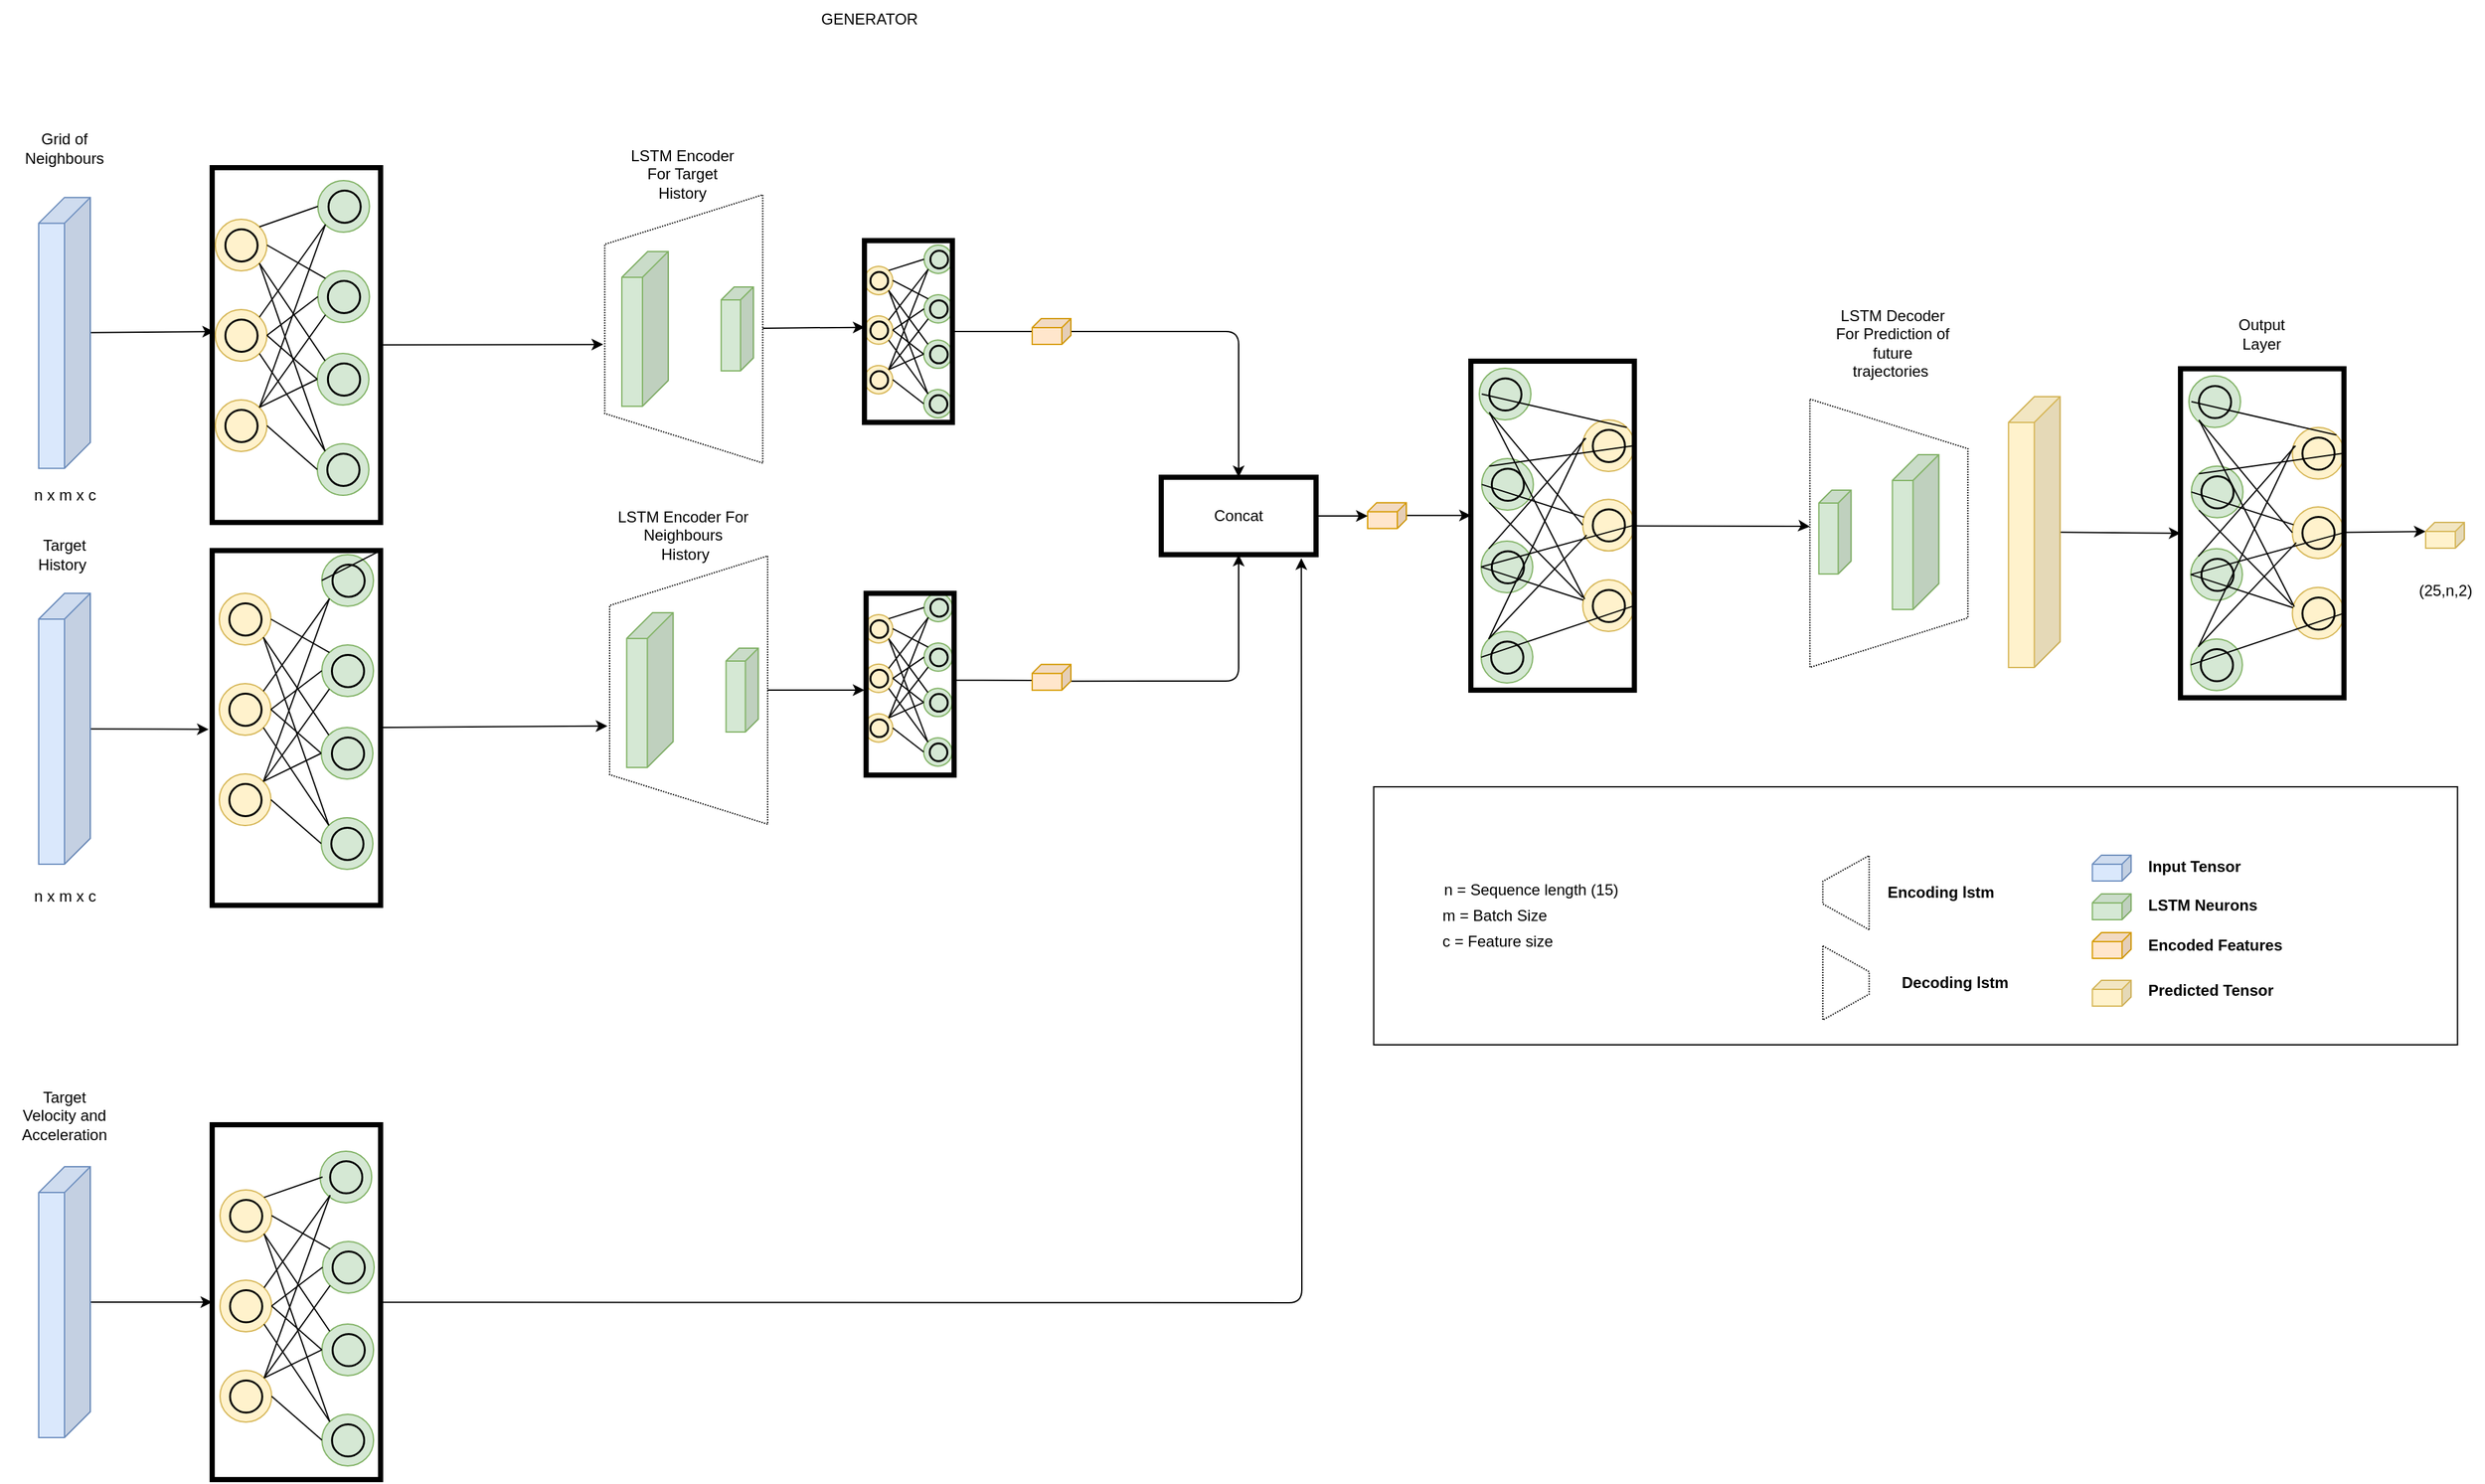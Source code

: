 <mxfile>
    <diagram id="ERRANNHULU-bSqBF8AOw" name="Pagina-1">
        <mxGraphModel dx="2411" dy="2087" grid="1" gridSize="10" guides="1" tooltips="1" connect="1" arrows="1" fold="1" page="1" pageScale="1" pageWidth="1169" pageHeight="827" math="0" shadow="0">
            <root>
                <mxCell id="0"/>
                <mxCell id="1" parent="0"/>
                <mxCell id="259" value="" style="ellipse;whiteSpace=wrap;html=1;aspect=fixed;strokeColor=#82b366;fillColor=#d5e8d4;container=0;" parent="1" vertex="1">
                    <mxGeometry x="18.09" y="572.46" width="40" height="40" as="geometry"/>
                </mxCell>
                <mxCell id="335" style="edgeStyle=none;html=1;entryX=-0.021;entryY=0.504;entryDx=0;entryDy=0;entryPerimeter=0;" edge="1" parent="1" source="44" target="264">
                    <mxGeometry relative="1" as="geometry">
                        <mxPoint x="-80" y="245" as="targetPoint"/>
                    </mxGeometry>
                </mxCell>
                <mxCell id="44" value="" style="shape=cube;whiteSpace=wrap;html=1;boundedLbl=1;backgroundOutline=1;darkOpacity=0.05;darkOpacity2=0.1;size=20;direction=east;flipH=1;fillColor=#dae8fc;strokeColor=#6c8ebf;" parent="1" vertex="1">
                    <mxGeometry x="-200.0" y="140" width="40" height="210" as="geometry"/>
                </mxCell>
                <mxCell id="45" value="" style="shape=cube;whiteSpace=wrap;html=1;boundedLbl=1;backgroundOutline=1;darkOpacity=0.05;darkOpacity2=0.1;size=20;direction=east;flipH=1;fillColor=#d5e8d4;strokeColor=#82b366;" parent="1" vertex="1">
                    <mxGeometry x="255.73" y="155" width="36" height="120" as="geometry"/>
                </mxCell>
                <mxCell id="46" value="" style="shape=cube;whiteSpace=wrap;html=1;boundedLbl=1;backgroundOutline=1;darkOpacity=0.05;darkOpacity2=0.1;size=10;direction=east;flipH=1;fillColor=#d5e8d4;strokeColor=#82b366;" parent="1" vertex="1">
                    <mxGeometry x="332.73" y="182.5" width="25" height="65" as="geometry"/>
                </mxCell>
                <mxCell id="47" value="" style="shape=cube;whiteSpace=wrap;html=1;boundedLbl=1;backgroundOutline=1;darkOpacity=0.05;darkOpacity2=0.1;size=7;direction=east;flipH=1;fillColor=#dae8fc;strokeColor=#6c8ebf;" parent="1" vertex="1">
                    <mxGeometry x="1391.71" y="342.94" width="30" height="20" as="geometry"/>
                </mxCell>
                <mxCell id="48" value="" style="shape=cube;whiteSpace=wrap;html=1;boundedLbl=1;backgroundOutline=1;darkOpacity=0.05;darkOpacity2=0.1;size=7;direction=east;flipH=1;fillColor=#d5e8d4;strokeColor=#82b366;" parent="1" vertex="1">
                    <mxGeometry x="1391.71" y="372.94" width="30" height="20" as="geometry"/>
                </mxCell>
                <mxCell id="301" style="edgeStyle=none;html=1;entryX=0;entryY=0.469;entryDx=0;entryDy=0;entryPerimeter=0;endArrow=classic;endFill=1;" parent="1" source="49" target="299" edge="1">
                    <mxGeometry relative="1" as="geometry"/>
                </mxCell>
                <mxCell id="49" value="" style="shape=cube;whiteSpace=wrap;html=1;boundedLbl=1;backgroundOutline=1;darkOpacity=0.05;darkOpacity2=0.1;size=7;direction=east;flipH=1;fillColor=#ffe6cc;strokeColor=#d79b00;" parent="1" vertex="1">
                    <mxGeometry x="830" y="69.69" width="30" height="20" as="geometry"/>
                </mxCell>
                <mxCell id="51" value="Input Tensor" style="text;html=1;strokeColor=none;fillColor=none;align=left;verticalAlign=middle;whiteSpace=wrap;rounded=0;fontStyle=1" parent="1" vertex="1">
                    <mxGeometry x="1432.71" y="340" width="138" height="23.88" as="geometry"/>
                </mxCell>
                <mxCell id="52" value="LSTM Neurons" style="text;html=1;strokeColor=none;fillColor=none;align=left;verticalAlign=middle;whiteSpace=wrap;rounded=0;fontStyle=1" parent="1" vertex="1">
                    <mxGeometry x="1432.71" y="370" width="138" height="23.88" as="geometry"/>
                </mxCell>
                <mxCell id="53" value="Encoded Features" style="text;html=1;strokeColor=none;fillColor=none;align=left;verticalAlign=middle;whiteSpace=wrap;rounded=0;fontStyle=1" parent="1" vertex="1">
                    <mxGeometry x="1432.71" y="401.06" width="138" height="23.88" as="geometry"/>
                </mxCell>
                <mxCell id="330" style="edgeStyle=none;html=1;entryX=0;entryY=0.5;entryDx=0;entryDy=0;endArrow=classic;endFill=1;" parent="1" source="54" target="329" edge="1">
                    <mxGeometry relative="1" as="geometry"/>
                </mxCell>
                <mxCell id="54" value="" style="shape=cube;whiteSpace=wrap;html=1;boundedLbl=1;backgroundOutline=1;darkOpacity=0.05;darkOpacity2=0.1;size=20;direction=east;flipH=1;fillColor=#fff2cc;strokeColor=#d6b656;" parent="1" vertex="1">
                    <mxGeometry x="1326.71" y="-12.5" width="40" height="210" as="geometry"/>
                </mxCell>
                <mxCell id="55" value="" style="shape=cube;whiteSpace=wrap;html=1;boundedLbl=1;backgroundOutline=1;darkOpacity=0.05;darkOpacity2=0.1;size=10;direction=east;flipH=1;fillColor=#d5e8d4;strokeColor=#82b366;" parent="1" vertex="1">
                    <mxGeometry x="1179.71" y="60" width="25" height="65" as="geometry"/>
                </mxCell>
                <mxCell id="56" value="" style="shape=cube;whiteSpace=wrap;html=1;boundedLbl=1;backgroundOutline=1;darkOpacity=0.05;darkOpacity2=0.1;size=20;direction=east;flipH=1;fillColor=#d5e8d4;strokeColor=#82b366;" parent="1" vertex="1">
                    <mxGeometry x="1236.71" y="32.5" width="36" height="120" as="geometry"/>
                </mxCell>
                <mxCell id="57" value="" style="shape=cube;whiteSpace=wrap;html=1;boundedLbl=1;backgroundOutline=1;darkOpacity=0.05;darkOpacity2=0.1;size=7;direction=east;flipH=1;fillColor=#ffe6cc;strokeColor=#d79b00;" parent="1" vertex="1">
                    <mxGeometry x="1391.71" y="403" width="30" height="20" as="geometry"/>
                </mxCell>
                <mxCell id="58" value="" style="shape=cube;whiteSpace=wrap;html=1;boundedLbl=1;backgroundOutline=1;darkOpacity=0.05;darkOpacity2=0.1;size=7;direction=east;flipH=1;fillColor=#fff2cc;strokeColor=#d6b656;" parent="1" vertex="1">
                    <mxGeometry x="1391.71" y="440.0" width="30" height="20" as="geometry"/>
                </mxCell>
                <mxCell id="59" value="Predicted Tensor" style="text;html=1;strokeColor=none;fillColor=none;align=left;verticalAlign=middle;whiteSpace=wrap;rounded=0;fontStyle=1" parent="1" vertex="1">
                    <mxGeometry x="1432.71" y="436.12" width="138" height="23.88" as="geometry"/>
                </mxCell>
                <mxCell id="60" value="" style="shape=trapezoid;perimeter=trapezoidPerimeter;whiteSpace=wrap;html=1;fixedSize=1;rotation=-90;dashed=1;dashPattern=1 1;fillColor=none;direction=west;size=38.41;" parent="1" vertex="1">
                    <mxGeometry x="1130" y="32.19" width="207.98" height="122.45" as="geometry"/>
                </mxCell>
                <mxCell id="61" value="&lt;b&gt;Encoding lstm&amp;nbsp;&lt;/b&gt;" style="text;html=1;strokeColor=none;fillColor=none;align=center;verticalAlign=middle;whiteSpace=wrap;rounded=0;dashed=1;dashPattern=1 1;" parent="1" vertex="1">
                    <mxGeometry x="1218.47" y="362.04" width="116" height="20" as="geometry"/>
                </mxCell>
                <mxCell id="62" value="&lt;b&gt;Decoding lstm&amp;nbsp;&lt;/b&gt;" style="text;html=1;strokeColor=none;fillColor=none;align=center;verticalAlign=middle;whiteSpace=wrap;rounded=0;dashed=1;dashPattern=1 1;" parent="1" vertex="1">
                    <mxGeometry x="1229.47" y="432.04" width="116" height="20" as="geometry"/>
                </mxCell>
                <mxCell id="63" value="" style="shape=trapezoid;perimeter=trapezoidPerimeter;whiteSpace=wrap;html=1;fixedSize=1;dashed=1;dashPattern=1 1;fillColor=none;rotation=-90;" parent="1" vertex="1">
                    <mxGeometry x="1172" y="354.08" width="57.47" height="35.92" as="geometry"/>
                </mxCell>
                <mxCell id="339" style="edgeStyle=none;html=1;" edge="1" parent="1" source="64">
                    <mxGeometry relative="1" as="geometry">
                        <mxPoint x="440" y="215" as="targetPoint"/>
                    </mxGeometry>
                </mxCell>
                <mxCell id="64" value="" style="shape=trapezoid;perimeter=trapezoidPerimeter;whiteSpace=wrap;html=1;fixedSize=1;rotation=90;dashed=1;dashPattern=1 1;fillColor=none;direction=west;size=38.41;" parent="1" vertex="1">
                    <mxGeometry x="199.74" y="153.77" width="207.98" height="122.45" as="geometry"/>
                </mxCell>
                <mxCell id="65" value="" style="shape=trapezoid;perimeter=trapezoidPerimeter;whiteSpace=wrap;html=1;fixedSize=1;dashed=1;dashPattern=1 1;fillColor=none;rotation=-90;direction=west;" parent="1" vertex="1">
                    <mxGeometry x="1172" y="424.08" width="57.47" height="35.92" as="geometry"/>
                </mxCell>
                <mxCell id="71" value="n = Sequence length (15)&amp;nbsp;" style="text;html=1;strokeColor=none;fillColor=none;align=center;verticalAlign=middle;whiteSpace=wrap;rounded=0;dashed=1;dashPattern=1 1;" parent="1" vertex="1">
                    <mxGeometry x="880" y="360" width="156.51" height="20" as="geometry"/>
                </mxCell>
                <mxCell id="72" value="m = Batch Size&amp;nbsp;" style="text;html=1;strokeColor=none;fillColor=none;align=left;verticalAlign=middle;whiteSpace=wrap;rounded=0;dashed=1;dashPattern=1 1;" parent="1" vertex="1">
                    <mxGeometry x="886.13" y="380" width="140" height="20" as="geometry"/>
                </mxCell>
                <mxCell id="73" value="c = Feature size" style="text;html=1;strokeColor=none;fillColor=none;align=left;verticalAlign=middle;whiteSpace=wrap;rounded=0;dashed=1;dashPattern=1 1;" parent="1" vertex="1">
                    <mxGeometry x="886.13" y="400" width="211" height="20" as="geometry"/>
                </mxCell>
                <mxCell id="336" style="edgeStyle=none;html=1;entryX=0.011;entryY=0.462;entryDx=0;entryDy=0;entryPerimeter=0;" edge="1" parent="1" source="76" target="266">
                    <mxGeometry relative="1" as="geometry"/>
                </mxCell>
                <mxCell id="76" value="" style="shape=cube;whiteSpace=wrap;html=1;boundedLbl=1;backgroundOutline=1;darkOpacity=0.05;darkOpacity2=0.1;size=20;direction=east;flipH=1;fillColor=#dae8fc;strokeColor=#6c8ebf;" parent="1" vertex="1">
                    <mxGeometry x="-200" y="-166.93" width="40" height="210" as="geometry"/>
                </mxCell>
                <mxCell id="77" value="" style="shape=cube;whiteSpace=wrap;html=1;boundedLbl=1;backgroundOutline=1;darkOpacity=0.05;darkOpacity2=0.1;size=20;direction=east;flipH=1;fillColor=#d5e8d4;strokeColor=#82b366;" parent="1" vertex="1">
                    <mxGeometry x="251.95" y="-125" width="36" height="120" as="geometry"/>
                </mxCell>
                <mxCell id="78" value="" style="shape=cube;whiteSpace=wrap;html=1;boundedLbl=1;backgroundOutline=1;darkOpacity=0.05;darkOpacity2=0.1;size=10;direction=east;flipH=1;fillColor=#d5e8d4;strokeColor=#82b366;" parent="1" vertex="1">
                    <mxGeometry x="328.95" y="-97.5" width="25" height="65" as="geometry"/>
                </mxCell>
                <mxCell id="79" value="n x m x c" style="text;html=1;strokeColor=none;fillColor=none;align=center;verticalAlign=middle;whiteSpace=wrap;rounded=0;" parent="1" vertex="1">
                    <mxGeometry x="-229.5" y="48.95" width="99" height="30" as="geometry"/>
                </mxCell>
                <mxCell id="338" style="edgeStyle=none;html=1;entryX=0.001;entryY=0.477;entryDx=0;entryDy=0;entryPerimeter=0;" edge="1" parent="1" source="80" target="269">
                    <mxGeometry relative="1" as="geometry"/>
                </mxCell>
                <mxCell id="80" value="" style="shape=trapezoid;perimeter=trapezoidPerimeter;whiteSpace=wrap;html=1;fixedSize=1;rotation=90;dashed=1;dashPattern=1 1;fillColor=none;direction=west;size=38.41;" parent="1" vertex="1">
                    <mxGeometry x="195.96" y="-126.23" width="207.98" height="122.45" as="geometry"/>
                </mxCell>
                <mxCell id="83" value="GENERATOR" style="text;html=1;strokeColor=none;fillColor=none;align=center;verticalAlign=middle;whiteSpace=wrap;rounded=0;strokeWidth=4;" parent="1" vertex="1">
                    <mxGeometry x="413.94" y="-320" width="60" height="30" as="geometry"/>
                </mxCell>
                <mxCell id="87" value="LSTM Encoder For Target History" style="text;html=1;strokeColor=none;fillColor=none;align=center;verticalAlign=middle;whiteSpace=wrap;rounded=0;strokeWidth=4;" parent="1" vertex="1">
                    <mxGeometry x="251.95" y="-200" width="93.73" height="30" as="geometry"/>
                </mxCell>
                <mxCell id="88" value="LSTM Encoder For Neighbours&lt;br&gt;&amp;nbsp;History" style="text;html=1;strokeColor=none;fillColor=none;align=center;verticalAlign=middle;whiteSpace=wrap;rounded=0;strokeWidth=4;" parent="1" vertex="1">
                    <mxGeometry x="245.47" y="80" width="108.95" height="30" as="geometry"/>
                </mxCell>
                <mxCell id="89" value="LSTM Decoder For Prediction of future trajectories&amp;nbsp;" style="text;html=1;strokeColor=none;fillColor=none;align=center;verticalAlign=middle;whiteSpace=wrap;rounded=0;strokeWidth=4;" parent="1" vertex="1">
                    <mxGeometry x="1190" y="-70" width="93.73" height="32.5" as="geometry"/>
                </mxCell>
                <mxCell id="117" value="" style="group" parent="1" vertex="1" connectable="0">
                    <mxGeometry x="-63.09" y="-180" width="119.46" height="244" as="geometry"/>
                </mxCell>
                <mxCell id="118" value="" style="ellipse;whiteSpace=wrap;html=1;aspect=fixed;strokeColor=#d6b656;fillColor=#fff2cc;container=0;" parent="117" vertex="1">
                    <mxGeometry y="170" width="40" height="40" as="geometry"/>
                </mxCell>
                <mxCell id="119" value="" style="ellipse;whiteSpace=wrap;html=1;aspect=fixed;fillColor=none;strokeWidth=1.5;container=0;" parent="117" vertex="1">
                    <mxGeometry x="7.535" y="177.53" width="24.93" height="24.93" as="geometry"/>
                </mxCell>
                <mxCell id="120" value="" style="ellipse;whiteSpace=wrap;html=1;aspect=fixed;strokeColor=#d6b656;fillColor=#fff2cc;container=0;" parent="117" vertex="1">
                    <mxGeometry y="100" width="40" height="40" as="geometry"/>
                </mxCell>
                <mxCell id="121" value="" style="ellipse;whiteSpace=wrap;html=1;aspect=fixed;fillColor=none;strokeWidth=1.5;container=0;" parent="117" vertex="1">
                    <mxGeometry x="7.535" y="107.53" width="24.93" height="24.93" as="geometry"/>
                </mxCell>
                <mxCell id="122" value="" style="ellipse;whiteSpace=wrap;html=1;aspect=fixed;strokeColor=#d6b656;fillColor=#fff2cc;container=0;" parent="117" vertex="1">
                    <mxGeometry y="30" width="40" height="40" as="geometry"/>
                </mxCell>
                <mxCell id="123" value="" style="ellipse;whiteSpace=wrap;html=1;aspect=fixed;fillColor=none;strokeWidth=1.5;container=0;" parent="117" vertex="1">
                    <mxGeometry x="7.535" y="37.53" width="24.93" height="24.93" as="geometry"/>
                </mxCell>
                <mxCell id="124" value="" style="ellipse;whiteSpace=wrap;html=1;aspect=fixed;strokeColor=#82b366;fillColor=#d5e8d4;container=0;" parent="117" vertex="1">
                    <mxGeometry x="79" y="134" width="40" height="40" as="geometry"/>
                </mxCell>
                <mxCell id="125" value="" style="ellipse;whiteSpace=wrap;html=1;aspect=fixed;fillColor=none;strokeWidth=1.5;container=0;" parent="117" vertex="1">
                    <mxGeometry x="87" y="141.53" width="24.93" height="24.93" as="geometry"/>
                </mxCell>
                <mxCell id="126" value="" style="ellipse;whiteSpace=wrap;html=1;aspect=fixed;strokeColor=#82b366;fillColor=#d5e8d4;container=0;" parent="117" vertex="1">
                    <mxGeometry x="79" y="204" width="40" height="40" as="geometry"/>
                </mxCell>
                <mxCell id="127" value="" style="ellipse;whiteSpace=wrap;html=1;aspect=fixed;fillColor=none;strokeWidth=1.5;container=0;" parent="117" vertex="1">
                    <mxGeometry x="86.535" y="211.53" width="24.93" height="24.93" as="geometry"/>
                </mxCell>
                <mxCell id="128" value="" style="ellipse;whiteSpace=wrap;html=1;aspect=fixed;strokeColor=#82b366;fillColor=#d5e8d4;container=0;" parent="117" vertex="1">
                    <mxGeometry x="79.46" width="40" height="40" as="geometry"/>
                </mxCell>
                <mxCell id="129" value="" style="ellipse;whiteSpace=wrap;html=1;aspect=fixed;fillColor=none;strokeWidth=1.5;container=0;" parent="117" vertex="1">
                    <mxGeometry x="87.46" y="7.53" width="24.93" height="24.93" as="geometry"/>
                </mxCell>
                <mxCell id="130" value="" style="ellipse;whiteSpace=wrap;html=1;aspect=fixed;strokeColor=#82b366;fillColor=#d5e8d4;container=0;" parent="117" vertex="1">
                    <mxGeometry x="79.46" y="70" width="40" height="40" as="geometry"/>
                </mxCell>
                <mxCell id="131" value="" style="ellipse;whiteSpace=wrap;html=1;aspect=fixed;fillColor=none;strokeWidth=1.5;container=0;" parent="117" vertex="1">
                    <mxGeometry x="86.995" y="77.53" width="24.93" height="24.93" as="geometry"/>
                </mxCell>
                <mxCell id="132" value="" style="endArrow=none;html=1;rounded=0;fontSize=12;exitX=1;exitY=0;exitDx=0;exitDy=0;entryX=0;entryY=0.5;entryDx=0;entryDy=0;" parent="117" source="122" target="128" edge="1">
                    <mxGeometry width="50" height="50" relative="1" as="geometry">
                        <mxPoint x="180" y="120" as="sourcePoint"/>
                        <mxPoint x="230" y="70" as="targetPoint"/>
                    </mxGeometry>
                </mxCell>
                <mxCell id="133" value="" style="endArrow=none;html=1;rounded=0;fontSize=12;exitX=1;exitY=0.5;exitDx=0;exitDy=0;entryX=0;entryY=0;entryDx=0;entryDy=0;" parent="117" source="122" target="130" edge="1">
                    <mxGeometry width="50" height="50" relative="1" as="geometry">
                        <mxPoint x="44.142" y="45.858" as="sourcePoint"/>
                        <mxPoint x="89.46" y="30" as="targetPoint"/>
                    </mxGeometry>
                </mxCell>
                <mxCell id="134" value="" style="endArrow=none;html=1;rounded=0;fontSize=12;exitX=1;exitY=1;exitDx=0;exitDy=0;entryX=0;entryY=0;entryDx=0;entryDy=0;" parent="117" source="122" target="124" edge="1">
                    <mxGeometry width="50" height="50" relative="1" as="geometry">
                        <mxPoint x="44.142" y="74.142" as="sourcePoint"/>
                        <mxPoint x="95.318" y="85.858" as="targetPoint"/>
                    </mxGeometry>
                </mxCell>
                <mxCell id="135" value="" style="endArrow=none;html=1;rounded=0;fontSize=12;exitX=1;exitY=1;exitDx=0;exitDy=0;entryX=0;entryY=0;entryDx=0;entryDy=0;" parent="117" source="122" target="126" edge="1">
                    <mxGeometry width="50" height="50" relative="1" as="geometry">
                        <mxPoint x="44.142" y="74.142" as="sourcePoint"/>
                        <mxPoint x="94.858" y="149.858" as="targetPoint"/>
                    </mxGeometry>
                </mxCell>
                <mxCell id="136" value="" style="endArrow=none;html=1;rounded=0;fontSize=12;exitX=1;exitY=0.5;exitDx=0;exitDy=0;entryX=0;entryY=0.5;entryDx=0;entryDy=0;" parent="117" source="120" target="124" edge="1">
                    <mxGeometry width="50" height="50" relative="1" as="geometry">
                        <mxPoint x="44.142" y="74.142" as="sourcePoint"/>
                        <mxPoint x="94.858" y="219.858" as="targetPoint"/>
                    </mxGeometry>
                </mxCell>
                <mxCell id="137" value="" style="endArrow=none;html=1;rounded=0;fontSize=12;exitX=1;exitY=0.5;exitDx=0;exitDy=0;entryX=0;entryY=0.5;entryDx=0;entryDy=0;" parent="117" source="118" target="126" edge="1">
                    <mxGeometry width="50" height="50" relative="1" as="geometry">
                        <mxPoint x="50" y="130" as="sourcePoint"/>
                        <mxPoint x="89" y="164" as="targetPoint"/>
                    </mxGeometry>
                </mxCell>
                <mxCell id="138" value="" style="endArrow=none;html=1;rounded=0;fontSize=12;exitX=1;exitY=0;exitDx=0;exitDy=0;entryX=0;entryY=0.5;entryDx=0;entryDy=0;" parent="117" source="118" target="124" edge="1">
                    <mxGeometry width="50" height="50" relative="1" as="geometry">
                        <mxPoint x="50" y="200" as="sourcePoint"/>
                        <mxPoint x="89" y="234" as="targetPoint"/>
                    </mxGeometry>
                </mxCell>
                <mxCell id="139" value="" style="endArrow=none;html=1;rounded=0;fontSize=12;exitX=1;exitY=0;exitDx=0;exitDy=0;entryX=0;entryY=1;entryDx=0;entryDy=0;" parent="117" source="118" target="130" edge="1">
                    <mxGeometry width="50" height="50" relative="1" as="geometry">
                        <mxPoint x="44.142" y="185.858" as="sourcePoint"/>
                        <mxPoint x="89" y="164" as="targetPoint"/>
                    </mxGeometry>
                </mxCell>
                <mxCell id="140" value="" style="endArrow=none;html=1;rounded=0;fontSize=12;exitX=1;exitY=0;exitDx=0;exitDy=0;entryX=0;entryY=1;entryDx=0;entryDy=0;" parent="117" source="118" target="128" edge="1">
                    <mxGeometry width="50" height="50" relative="1" as="geometry">
                        <mxPoint x="44.142" y="185.858" as="sourcePoint"/>
                        <mxPoint x="95.318" y="114.142" as="targetPoint"/>
                    </mxGeometry>
                </mxCell>
                <mxCell id="141" value="" style="endArrow=none;html=1;rounded=0;fontSize=12;exitX=1;exitY=0;exitDx=0;exitDy=0;entryX=0;entryY=1;entryDx=0;entryDy=0;" parent="117" source="120" target="128" edge="1">
                    <mxGeometry width="50" height="50" relative="1" as="geometry">
                        <mxPoint x="44.142" y="185.858" as="sourcePoint"/>
                        <mxPoint x="95.318" y="44.142" as="targetPoint"/>
                    </mxGeometry>
                </mxCell>
                <mxCell id="142" value="" style="endArrow=none;html=1;rounded=0;fontSize=12;exitX=1;exitY=1;exitDx=0;exitDy=0;entryX=0;entryY=0;entryDx=0;entryDy=0;" parent="117" source="120" target="126" edge="1">
                    <mxGeometry width="50" height="50" relative="1" as="geometry">
                        <mxPoint x="44.142" y="115.858" as="sourcePoint"/>
                        <mxPoint x="95.318" y="44.142" as="targetPoint"/>
                    </mxGeometry>
                </mxCell>
                <mxCell id="143" value="" style="endArrow=none;html=1;rounded=0;fontSize=12;exitX=1;exitY=0.5;exitDx=0;exitDy=0;entryX=0;entryY=0.5;entryDx=0;entryDy=0;" parent="117" source="120" target="130" edge="1">
                    <mxGeometry width="50" height="50" relative="1" as="geometry">
                        <mxPoint x="44.142" y="144.142" as="sourcePoint"/>
                        <mxPoint x="94.858" y="219.858" as="targetPoint"/>
                    </mxGeometry>
                </mxCell>
                <mxCell id="146" value="" style="group" parent="1" vertex="1" connectable="0">
                    <mxGeometry x="-60" y="110" width="125" height="271.88" as="geometry"/>
                </mxCell>
                <mxCell id="147" value="" style="ellipse;whiteSpace=wrap;html=1;aspect=fixed;strokeColor=#d6b656;fillColor=#fff2cc;container=0;" parent="146" vertex="1">
                    <mxGeometry y="170" width="40" height="40" as="geometry"/>
                </mxCell>
                <mxCell id="148" value="" style="ellipse;whiteSpace=wrap;html=1;aspect=fixed;fillColor=none;strokeWidth=1.5;container=0;" parent="146" vertex="1">
                    <mxGeometry x="7.535" y="177.53" width="24.93" height="24.93" as="geometry"/>
                </mxCell>
                <mxCell id="149" value="" style="ellipse;whiteSpace=wrap;html=1;aspect=fixed;strokeColor=#d6b656;fillColor=#fff2cc;container=0;" parent="146" vertex="1">
                    <mxGeometry y="100" width="40" height="40" as="geometry"/>
                </mxCell>
                <mxCell id="150" value="" style="ellipse;whiteSpace=wrap;html=1;aspect=fixed;fillColor=none;strokeWidth=1.5;container=0;" parent="146" vertex="1">
                    <mxGeometry x="7.535" y="107.53" width="24.93" height="24.93" as="geometry"/>
                </mxCell>
                <mxCell id="151" value="" style="ellipse;whiteSpace=wrap;html=1;aspect=fixed;strokeColor=#d6b656;fillColor=#fff2cc;container=0;" parent="146" vertex="1">
                    <mxGeometry y="30" width="40" height="40" as="geometry"/>
                </mxCell>
                <mxCell id="152" value="" style="ellipse;whiteSpace=wrap;html=1;aspect=fixed;fillColor=none;strokeWidth=1.5;container=0;" parent="146" vertex="1">
                    <mxGeometry x="7.535" y="37.53" width="24.93" height="24.93" as="geometry"/>
                </mxCell>
                <mxCell id="153" value="" style="ellipse;whiteSpace=wrap;html=1;aspect=fixed;strokeColor=#82b366;fillColor=#d5e8d4;container=0;" parent="146" vertex="1">
                    <mxGeometry x="79" y="134" width="40" height="40" as="geometry"/>
                </mxCell>
                <mxCell id="154" value="" style="ellipse;whiteSpace=wrap;html=1;aspect=fixed;fillColor=none;strokeWidth=1.5;container=0;" parent="146" vertex="1">
                    <mxGeometry x="87" y="141.53" width="24.93" height="24.93" as="geometry"/>
                </mxCell>
                <mxCell id="155" value="" style="ellipse;whiteSpace=wrap;html=1;aspect=fixed;strokeColor=#82b366;fillColor=#d5e8d4;container=0;" parent="146" vertex="1">
                    <mxGeometry x="79" y="204" width="40" height="40" as="geometry"/>
                </mxCell>
                <mxCell id="156" value="" style="ellipse;whiteSpace=wrap;html=1;aspect=fixed;fillColor=none;strokeWidth=1.5;container=0;" parent="146" vertex="1">
                    <mxGeometry x="86.535" y="211.53" width="24.93" height="24.93" as="geometry"/>
                </mxCell>
                <mxCell id="157" value="" style="ellipse;whiteSpace=wrap;html=1;aspect=fixed;strokeColor=#82b366;fillColor=#d5e8d4;container=0;" parent="146" vertex="1">
                    <mxGeometry x="79.46" width="40" height="40" as="geometry"/>
                </mxCell>
                <mxCell id="158" value="" style="ellipse;whiteSpace=wrap;html=1;aspect=fixed;fillColor=none;strokeWidth=1.5;container=0;" parent="146" vertex="1">
                    <mxGeometry x="87.46" y="7.53" width="24.93" height="24.93" as="geometry"/>
                </mxCell>
                <mxCell id="159" value="" style="ellipse;whiteSpace=wrap;html=1;aspect=fixed;strokeColor=#82b366;fillColor=#d5e8d4;container=0;" parent="146" vertex="1">
                    <mxGeometry x="79.46" y="70" width="40" height="40" as="geometry"/>
                </mxCell>
                <mxCell id="160" value="" style="ellipse;whiteSpace=wrap;html=1;aspect=fixed;fillColor=none;strokeWidth=1.5;container=0;" parent="146" vertex="1">
                    <mxGeometry x="86.995" y="77.53" width="24.93" height="24.93" as="geometry"/>
                </mxCell>
                <mxCell id="161" value="" style="endArrow=none;html=1;rounded=0;fontSize=12;exitX=1;exitY=0;exitDx=0;exitDy=0;entryX=0;entryY=0.5;entryDx=0;entryDy=0;startArrow=none;" parent="146" source="264" target="157" edge="1">
                    <mxGeometry width="50" height="50" relative="1" as="geometry">
                        <mxPoint x="180" y="120" as="sourcePoint"/>
                        <mxPoint x="230" y="70" as="targetPoint"/>
                    </mxGeometry>
                </mxCell>
                <mxCell id="162" value="" style="endArrow=none;html=1;rounded=0;fontSize=12;exitX=1;exitY=0.5;exitDx=0;exitDy=0;entryX=0;entryY=0;entryDx=0;entryDy=0;" parent="146" source="151" target="159" edge="1">
                    <mxGeometry width="50" height="50" relative="1" as="geometry">
                        <mxPoint x="44.142" y="45.858" as="sourcePoint"/>
                        <mxPoint x="89.46" y="30" as="targetPoint"/>
                    </mxGeometry>
                </mxCell>
                <mxCell id="163" value="" style="endArrow=none;html=1;rounded=0;fontSize=12;exitX=1;exitY=1;exitDx=0;exitDy=0;entryX=0;entryY=0;entryDx=0;entryDy=0;" parent="146" source="151" target="153" edge="1">
                    <mxGeometry width="50" height="50" relative="1" as="geometry">
                        <mxPoint x="44.142" y="74.142" as="sourcePoint"/>
                        <mxPoint x="95.318" y="85.858" as="targetPoint"/>
                    </mxGeometry>
                </mxCell>
                <mxCell id="164" value="" style="endArrow=none;html=1;rounded=0;fontSize=12;exitX=1;exitY=1;exitDx=0;exitDy=0;entryX=0;entryY=0;entryDx=0;entryDy=0;" parent="146" source="151" target="155" edge="1">
                    <mxGeometry width="50" height="50" relative="1" as="geometry">
                        <mxPoint x="44.142" y="74.142" as="sourcePoint"/>
                        <mxPoint x="94.858" y="149.858" as="targetPoint"/>
                    </mxGeometry>
                </mxCell>
                <mxCell id="165" value="" style="endArrow=none;html=1;rounded=0;fontSize=12;exitX=1;exitY=0.5;exitDx=0;exitDy=0;entryX=0;entryY=0.5;entryDx=0;entryDy=0;" parent="146" source="149" target="153" edge="1">
                    <mxGeometry width="50" height="50" relative="1" as="geometry">
                        <mxPoint x="44.142" y="74.142" as="sourcePoint"/>
                        <mxPoint x="94.858" y="219.858" as="targetPoint"/>
                    </mxGeometry>
                </mxCell>
                <mxCell id="166" value="" style="endArrow=none;html=1;rounded=0;fontSize=12;exitX=1;exitY=0.5;exitDx=0;exitDy=0;entryX=0;entryY=0.5;entryDx=0;entryDy=0;" parent="146" source="147" target="155" edge="1">
                    <mxGeometry width="50" height="50" relative="1" as="geometry">
                        <mxPoint x="50" y="130" as="sourcePoint"/>
                        <mxPoint x="89" y="164" as="targetPoint"/>
                    </mxGeometry>
                </mxCell>
                <mxCell id="167" value="" style="endArrow=none;html=1;rounded=0;fontSize=12;exitX=1;exitY=0;exitDx=0;exitDy=0;entryX=0;entryY=0.5;entryDx=0;entryDy=0;" parent="146" source="147" target="153" edge="1">
                    <mxGeometry width="50" height="50" relative="1" as="geometry">
                        <mxPoint x="50" y="200" as="sourcePoint"/>
                        <mxPoint x="89" y="234" as="targetPoint"/>
                    </mxGeometry>
                </mxCell>
                <mxCell id="168" value="" style="endArrow=none;html=1;rounded=0;fontSize=12;exitX=1;exitY=0;exitDx=0;exitDy=0;entryX=0;entryY=1;entryDx=0;entryDy=0;" parent="146" source="147" target="159" edge="1">
                    <mxGeometry width="50" height="50" relative="1" as="geometry">
                        <mxPoint x="44.142" y="185.858" as="sourcePoint"/>
                        <mxPoint x="89" y="164" as="targetPoint"/>
                    </mxGeometry>
                </mxCell>
                <mxCell id="169" value="" style="endArrow=none;html=1;rounded=0;fontSize=12;exitX=1;exitY=0;exitDx=0;exitDy=0;entryX=0;entryY=1;entryDx=0;entryDy=0;" parent="146" source="147" target="157" edge="1">
                    <mxGeometry width="50" height="50" relative="1" as="geometry">
                        <mxPoint x="44.142" y="185.858" as="sourcePoint"/>
                        <mxPoint x="95.318" y="114.142" as="targetPoint"/>
                    </mxGeometry>
                </mxCell>
                <mxCell id="170" value="" style="endArrow=none;html=1;rounded=0;fontSize=12;exitX=1;exitY=0;exitDx=0;exitDy=0;entryX=0;entryY=1;entryDx=0;entryDy=0;" parent="146" source="149" target="157" edge="1">
                    <mxGeometry width="50" height="50" relative="1" as="geometry">
                        <mxPoint x="44.142" y="185.858" as="sourcePoint"/>
                        <mxPoint x="95.318" y="44.142" as="targetPoint"/>
                    </mxGeometry>
                </mxCell>
                <mxCell id="171" value="" style="endArrow=none;html=1;rounded=0;fontSize=12;exitX=1;exitY=1;exitDx=0;exitDy=0;entryX=0;entryY=0;entryDx=0;entryDy=0;" parent="146" source="149" target="155" edge="1">
                    <mxGeometry width="50" height="50" relative="1" as="geometry">
                        <mxPoint x="44.142" y="115.858" as="sourcePoint"/>
                        <mxPoint x="95.318" y="44.142" as="targetPoint"/>
                    </mxGeometry>
                </mxCell>
                <mxCell id="172" value="" style="endArrow=none;html=1;rounded=0;fontSize=12;exitX=1;exitY=0.5;exitDx=0;exitDy=0;entryX=0;entryY=0.5;entryDx=0;entryDy=0;" parent="146" source="149" target="159" edge="1">
                    <mxGeometry width="50" height="50" relative="1" as="geometry">
                        <mxPoint x="44.142" y="144.142" as="sourcePoint"/>
                        <mxPoint x="94.858" y="219.858" as="targetPoint"/>
                    </mxGeometry>
                </mxCell>
                <mxCell id="264" value="" style="rounded=0;whiteSpace=wrap;html=1;strokeWidth=4;fillColor=none;" parent="146" vertex="1">
                    <mxGeometry x="-5.54" y="-3.19" width="130.54" height="275.07" as="geometry"/>
                </mxCell>
                <mxCell id="173" value="Grid of Neighbours" style="text;html=1;strokeColor=none;fillColor=none;align=center;verticalAlign=middle;whiteSpace=wrap;rounded=0;strokeWidth=4;" parent="1" vertex="1">
                    <mxGeometry x="-210" y="-220" width="60" height="30" as="geometry"/>
                </mxCell>
                <mxCell id="174" value="Target History&amp;nbsp;" style="text;html=1;strokeColor=none;fillColor=none;align=center;verticalAlign=middle;whiteSpace=wrap;rounded=0;strokeWidth=4;" parent="1" vertex="1">
                    <mxGeometry x="-210" y="95" width="60" height="30" as="geometry"/>
                </mxCell>
                <mxCell id="176" value="" style="group" parent="1" vertex="1" connectable="0">
                    <mxGeometry x="440" y="-130" width="69.46" height="137.45" as="geometry"/>
                </mxCell>
                <mxCell id="177" value="" style="ellipse;whiteSpace=wrap;html=1;aspect=fixed;strokeColor=#d6b656;fillColor=#fff2cc;container=0;" parent="176" vertex="1">
                    <mxGeometry y="93.361" width="21.967" height="21.967" as="geometry"/>
                </mxCell>
                <mxCell id="178" value="" style="ellipse;whiteSpace=wrap;html=1;aspect=fixed;fillColor=none;strokeWidth=1.5;container=0;" parent="176" vertex="1">
                    <mxGeometry x="4.381" y="97.496" width="13.691" height="13.691" as="geometry"/>
                </mxCell>
                <mxCell id="179" value="" style="ellipse;whiteSpace=wrap;html=1;aspect=fixed;strokeColor=#d6b656;fillColor=#fff2cc;container=0;" parent="176" vertex="1">
                    <mxGeometry y="54.918" width="21.967" height="21.967" as="geometry"/>
                </mxCell>
                <mxCell id="180" value="" style="ellipse;whiteSpace=wrap;html=1;aspect=fixed;fillColor=none;strokeWidth=1.5;container=0;" parent="176" vertex="1">
                    <mxGeometry x="4.381" y="59.053" width="13.691" height="13.691" as="geometry"/>
                </mxCell>
                <mxCell id="181" value="" style="ellipse;whiteSpace=wrap;html=1;aspect=fixed;strokeColor=#d6b656;fillColor=#fff2cc;container=0;" parent="176" vertex="1">
                    <mxGeometry y="16.475" width="21.967" height="21.967" as="geometry"/>
                </mxCell>
                <mxCell id="182" value="" style="ellipse;whiteSpace=wrap;html=1;aspect=fixed;fillColor=none;strokeWidth=1.5;container=0;" parent="176" vertex="1">
                    <mxGeometry x="4.381" y="20.611" width="13.691" height="13.691" as="geometry"/>
                </mxCell>
                <mxCell id="183" value="" style="ellipse;whiteSpace=wrap;html=1;aspect=fixed;strokeColor=#82b366;fillColor=#d5e8d4;container=0;" parent="176" vertex="1">
                    <mxGeometry x="45.935" y="73.59" width="21.967" height="21.967" as="geometry"/>
                </mxCell>
                <mxCell id="184" value="" style="ellipse;whiteSpace=wrap;html=1;aspect=fixed;fillColor=none;strokeWidth=1.5;container=0;" parent="176" vertex="1">
                    <mxGeometry x="50.586" y="77.725" width="13.691" height="13.691" as="geometry"/>
                </mxCell>
                <mxCell id="185" value="" style="ellipse;whiteSpace=wrap;html=1;aspect=fixed;strokeColor=#82b366;fillColor=#d5e8d4;container=0;" parent="176" vertex="1">
                    <mxGeometry x="45.935" y="112.033" width="21.967" height="21.967" as="geometry"/>
                </mxCell>
                <mxCell id="186" value="" style="ellipse;whiteSpace=wrap;html=1;aspect=fixed;fillColor=none;strokeWidth=1.5;container=0;" parent="176" vertex="1">
                    <mxGeometry x="50.316" y="116.168" width="13.691" height="13.691" as="geometry"/>
                </mxCell>
                <mxCell id="187" value="" style="ellipse;whiteSpace=wrap;html=1;aspect=fixed;strokeColor=#82b366;fillColor=#d5e8d4;container=0;" parent="176" vertex="1">
                    <mxGeometry x="46.202" width="21.967" height="21.967" as="geometry"/>
                </mxCell>
                <mxCell id="188" value="" style="ellipse;whiteSpace=wrap;html=1;aspect=fixed;fillColor=none;strokeWidth=1.5;container=0;" parent="176" vertex="1">
                    <mxGeometry x="50.854" y="4.135" width="13.691" height="13.691" as="geometry"/>
                </mxCell>
                <mxCell id="189" value="" style="ellipse;whiteSpace=wrap;html=1;aspect=fixed;strokeColor=#82b366;fillColor=#d5e8d4;container=0;" parent="176" vertex="1">
                    <mxGeometry x="46.202" y="38.443" width="21.967" height="21.967" as="geometry"/>
                </mxCell>
                <mxCell id="190" value="" style="ellipse;whiteSpace=wrap;html=1;aspect=fixed;fillColor=none;strokeWidth=1.5;container=0;" parent="176" vertex="1">
                    <mxGeometry x="50.583" y="42.578" width="13.691" height="13.691" as="geometry"/>
                </mxCell>
                <mxCell id="191" value="" style="endArrow=none;html=1;rounded=0;fontSize=12;exitX=1;exitY=0;exitDx=0;exitDy=0;entryX=0;entryY=0.5;entryDx=0;entryDy=0;" parent="176" source="181" target="187" edge="1">
                    <mxGeometry width="50" height="50" relative="1" as="geometry">
                        <mxPoint x="104.661" y="65.902" as="sourcePoint"/>
                        <mxPoint x="133.733" y="38.443" as="targetPoint"/>
                    </mxGeometry>
                </mxCell>
                <mxCell id="192" value="" style="endArrow=none;html=1;rounded=0;fontSize=12;exitX=1;exitY=0.5;exitDx=0;exitDy=0;entryX=0;entryY=0;entryDx=0;entryDy=0;" parent="176" source="181" target="189" edge="1">
                    <mxGeometry width="50" height="50" relative="1" as="geometry">
                        <mxPoint x="25.666" y="25.184" as="sourcePoint"/>
                        <mxPoint x="52.017" y="16.475" as="targetPoint"/>
                    </mxGeometry>
                </mxCell>
                <mxCell id="193" value="" style="endArrow=none;html=1;rounded=0;fontSize=12;exitX=1;exitY=1;exitDx=0;exitDy=0;entryX=0;entryY=0;entryDx=0;entryDy=0;" parent="176" source="181" target="183" edge="1">
                    <mxGeometry width="50" height="50" relative="1" as="geometry">
                        <mxPoint x="25.666" y="40.717" as="sourcePoint"/>
                        <mxPoint x="55.423" y="47.151" as="targetPoint"/>
                    </mxGeometry>
                </mxCell>
                <mxCell id="194" value="" style="endArrow=none;html=1;rounded=0;fontSize=12;exitX=1;exitY=1;exitDx=0;exitDy=0;entryX=0;entryY=0;entryDx=0;entryDy=0;" parent="176" source="181" target="185" edge="1">
                    <mxGeometry width="50" height="50" relative="1" as="geometry">
                        <mxPoint x="25.666" y="40.717" as="sourcePoint"/>
                        <mxPoint x="55.155" y="82.299" as="targetPoint"/>
                    </mxGeometry>
                </mxCell>
                <mxCell id="195" value="" style="endArrow=none;html=1;rounded=0;fontSize=12;exitX=1;exitY=0.5;exitDx=0;exitDy=0;entryX=0;entryY=0.5;entryDx=0;entryDy=0;" parent="176" source="179" target="183" edge="1">
                    <mxGeometry width="50" height="50" relative="1" as="geometry">
                        <mxPoint x="25.666" y="40.717" as="sourcePoint"/>
                        <mxPoint x="55.155" y="120.742" as="targetPoint"/>
                    </mxGeometry>
                </mxCell>
                <mxCell id="196" value="" style="endArrow=none;html=1;rounded=0;fontSize=12;exitX=1;exitY=0.5;exitDx=0;exitDy=0;entryX=0;entryY=0.5;entryDx=0;entryDy=0;" parent="176" source="177" target="185" edge="1">
                    <mxGeometry width="50" height="50" relative="1" as="geometry">
                        <mxPoint x="29.072" y="71.393" as="sourcePoint"/>
                        <mxPoint x="51.749" y="90.066" as="targetPoint"/>
                    </mxGeometry>
                </mxCell>
                <mxCell id="197" value="" style="endArrow=none;html=1;rounded=0;fontSize=12;exitX=1;exitY=0;exitDx=0;exitDy=0;entryX=0;entryY=0.5;entryDx=0;entryDy=0;" parent="176" source="177" target="183" edge="1">
                    <mxGeometry width="50" height="50" relative="1" as="geometry">
                        <mxPoint x="29.072" y="109.836" as="sourcePoint"/>
                        <mxPoint x="51.749" y="128.508" as="targetPoint"/>
                    </mxGeometry>
                </mxCell>
                <mxCell id="198" value="" style="endArrow=none;html=1;rounded=0;fontSize=12;exitX=1;exitY=0;exitDx=0;exitDy=0;entryX=0;entryY=1;entryDx=0;entryDy=0;" parent="176" source="177" target="189" edge="1">
                    <mxGeometry width="50" height="50" relative="1" as="geometry">
                        <mxPoint x="25.666" y="102.069" as="sourcePoint"/>
                        <mxPoint x="51.749" y="90.066" as="targetPoint"/>
                    </mxGeometry>
                </mxCell>
                <mxCell id="199" value="" style="endArrow=none;html=1;rounded=0;fontSize=12;exitX=1;exitY=0;exitDx=0;exitDy=0;entryX=0;entryY=1;entryDx=0;entryDy=0;" parent="176" source="177" target="187" edge="1">
                    <mxGeometry width="50" height="50" relative="1" as="geometry">
                        <mxPoint x="25.666" y="102.069" as="sourcePoint"/>
                        <mxPoint x="55.423" y="62.685" as="targetPoint"/>
                    </mxGeometry>
                </mxCell>
                <mxCell id="200" value="" style="endArrow=none;html=1;rounded=0;fontSize=12;exitX=1;exitY=0;exitDx=0;exitDy=0;entryX=0;entryY=1;entryDx=0;entryDy=0;" parent="176" source="179" target="187" edge="1">
                    <mxGeometry width="50" height="50" relative="1" as="geometry">
                        <mxPoint x="25.666" y="102.069" as="sourcePoint"/>
                        <mxPoint x="55.423" y="24.242" as="targetPoint"/>
                    </mxGeometry>
                </mxCell>
                <mxCell id="201" value="" style="endArrow=none;html=1;rounded=0;fontSize=12;exitX=1;exitY=1;exitDx=0;exitDy=0;entryX=0;entryY=0;entryDx=0;entryDy=0;" parent="176" source="179" target="185" edge="1">
                    <mxGeometry width="50" height="50" relative="1" as="geometry">
                        <mxPoint x="25.666" y="63.627" as="sourcePoint"/>
                        <mxPoint x="55.423" y="24.242" as="targetPoint"/>
                    </mxGeometry>
                </mxCell>
                <mxCell id="202" value="" style="endArrow=none;html=1;rounded=0;fontSize=12;exitX=1;exitY=0.5;exitDx=0;exitDy=0;entryX=0;entryY=0.5;entryDx=0;entryDy=0;" parent="176" source="179" target="189" edge="1">
                    <mxGeometry width="50" height="50" relative="1" as="geometry">
                        <mxPoint x="25.666" y="79.16" as="sourcePoint"/>
                        <mxPoint x="55.155" y="120.742" as="targetPoint"/>
                    </mxGeometry>
                </mxCell>
                <mxCell id="269" value="" style="rounded=0;whiteSpace=wrap;html=1;strokeWidth=4;fillColor=none;" parent="176" vertex="1">
                    <mxGeometry y="-3.45" width="68.17" height="140.9" as="geometry"/>
                </mxCell>
                <mxCell id="204" value="" style="group" parent="1" vertex="1" connectable="0">
                    <mxGeometry x="440" y="140" width="84.23" height="274" as="geometry"/>
                </mxCell>
                <mxCell id="205" value="" style="ellipse;whiteSpace=wrap;html=1;aspect=fixed;strokeColor=#d6b656;fillColor=#fff2cc;container=0;" parent="204" vertex="1">
                    <mxGeometry y="93.361" width="21.967" height="21.967" as="geometry"/>
                </mxCell>
                <mxCell id="206" value="" style="ellipse;whiteSpace=wrap;html=1;aspect=fixed;fillColor=none;strokeWidth=1.5;container=0;" parent="204" vertex="1">
                    <mxGeometry x="4.381" y="97.496" width="13.691" height="13.691" as="geometry"/>
                </mxCell>
                <mxCell id="207" value="" style="ellipse;whiteSpace=wrap;html=1;aspect=fixed;strokeColor=#d6b656;fillColor=#fff2cc;container=0;" parent="204" vertex="1">
                    <mxGeometry y="54.918" width="21.967" height="21.967" as="geometry"/>
                </mxCell>
                <mxCell id="208" value="" style="ellipse;whiteSpace=wrap;html=1;aspect=fixed;fillColor=none;strokeWidth=1.5;container=0;" parent="204" vertex="1">
                    <mxGeometry x="4.381" y="59.053" width="13.691" height="13.691" as="geometry"/>
                </mxCell>
                <mxCell id="209" value="" style="ellipse;whiteSpace=wrap;html=1;aspect=fixed;strokeColor=#d6b656;fillColor=#fff2cc;container=0;" parent="204" vertex="1">
                    <mxGeometry y="16.475" width="21.967" height="21.967" as="geometry"/>
                </mxCell>
                <mxCell id="210" value="" style="ellipse;whiteSpace=wrap;html=1;aspect=fixed;fillColor=none;strokeWidth=1.5;container=0;" parent="204" vertex="1">
                    <mxGeometry x="4.381" y="20.611" width="13.691" height="13.691" as="geometry"/>
                </mxCell>
                <mxCell id="211" value="" style="ellipse;whiteSpace=wrap;html=1;aspect=fixed;strokeColor=#82b366;fillColor=#d5e8d4;container=0;" parent="204" vertex="1">
                    <mxGeometry x="45.935" y="73.59" width="21.967" height="21.967" as="geometry"/>
                </mxCell>
                <mxCell id="212" value="" style="ellipse;whiteSpace=wrap;html=1;aspect=fixed;fillColor=none;strokeWidth=1.5;container=0;" parent="204" vertex="1">
                    <mxGeometry x="50.586" y="77.725" width="13.691" height="13.691" as="geometry"/>
                </mxCell>
                <mxCell id="213" value="" style="ellipse;whiteSpace=wrap;html=1;aspect=fixed;strokeColor=#82b366;fillColor=#d5e8d4;container=0;" parent="204" vertex="1">
                    <mxGeometry x="45.935" y="112.033" width="21.967" height="21.967" as="geometry"/>
                </mxCell>
                <mxCell id="214" value="" style="ellipse;whiteSpace=wrap;html=1;aspect=fixed;fillColor=none;strokeWidth=1.5;container=0;" parent="204" vertex="1">
                    <mxGeometry x="50.316" y="116.168" width="13.691" height="13.691" as="geometry"/>
                </mxCell>
                <mxCell id="215" value="" style="ellipse;whiteSpace=wrap;html=1;aspect=fixed;strokeColor=#82b366;fillColor=#d5e8d4;container=0;" parent="204" vertex="1">
                    <mxGeometry x="46.202" width="21.967" height="21.967" as="geometry"/>
                </mxCell>
                <mxCell id="216" value="" style="ellipse;whiteSpace=wrap;html=1;aspect=fixed;fillColor=none;strokeWidth=1.5;container=0;" parent="204" vertex="1">
                    <mxGeometry x="50.854" y="4.135" width="13.691" height="13.691" as="geometry"/>
                </mxCell>
                <mxCell id="217" value="" style="ellipse;whiteSpace=wrap;html=1;aspect=fixed;strokeColor=#82b366;fillColor=#d5e8d4;container=0;" parent="204" vertex="1">
                    <mxGeometry x="46.202" y="38.443" width="21.967" height="21.967" as="geometry"/>
                </mxCell>
                <mxCell id="218" value="" style="ellipse;whiteSpace=wrap;html=1;aspect=fixed;fillColor=none;strokeWidth=1.5;container=0;" parent="204" vertex="1">
                    <mxGeometry x="50.583" y="42.578" width="13.691" height="13.691" as="geometry"/>
                </mxCell>
                <mxCell id="219" value="" style="endArrow=none;html=1;rounded=0;fontSize=12;exitX=1;exitY=0;exitDx=0;exitDy=0;entryX=0;entryY=0.5;entryDx=0;entryDy=0;" parent="204" source="209" target="215" edge="1">
                    <mxGeometry width="50" height="50" relative="1" as="geometry">
                        <mxPoint x="104.661" y="65.902" as="sourcePoint"/>
                        <mxPoint x="133.733" y="38.443" as="targetPoint"/>
                    </mxGeometry>
                </mxCell>
                <mxCell id="220" value="" style="endArrow=none;html=1;rounded=0;fontSize=12;exitX=1;exitY=0.5;exitDx=0;exitDy=0;entryX=0;entryY=0;entryDx=0;entryDy=0;" parent="204" source="209" target="217" edge="1">
                    <mxGeometry width="50" height="50" relative="1" as="geometry">
                        <mxPoint x="25.666" y="25.184" as="sourcePoint"/>
                        <mxPoint x="52.017" y="16.475" as="targetPoint"/>
                    </mxGeometry>
                </mxCell>
                <mxCell id="221" value="" style="endArrow=none;html=1;rounded=0;fontSize=12;exitX=1;exitY=1;exitDx=0;exitDy=0;entryX=0;entryY=0;entryDx=0;entryDy=0;" parent="204" source="209" target="211" edge="1">
                    <mxGeometry width="50" height="50" relative="1" as="geometry">
                        <mxPoint x="25.666" y="40.717" as="sourcePoint"/>
                        <mxPoint x="55.423" y="47.151" as="targetPoint"/>
                    </mxGeometry>
                </mxCell>
                <mxCell id="222" value="" style="endArrow=none;html=1;rounded=0;fontSize=12;exitX=1;exitY=1;exitDx=0;exitDy=0;entryX=0;entryY=0;entryDx=0;entryDy=0;" parent="204" source="209" target="213" edge="1">
                    <mxGeometry width="50" height="50" relative="1" as="geometry">
                        <mxPoint x="25.666" y="40.717" as="sourcePoint"/>
                        <mxPoint x="55.155" y="82.299" as="targetPoint"/>
                    </mxGeometry>
                </mxCell>
                <mxCell id="223" value="" style="endArrow=none;html=1;rounded=0;fontSize=12;exitX=1;exitY=0.5;exitDx=0;exitDy=0;entryX=0;entryY=0.5;entryDx=0;entryDy=0;" parent="204" source="207" target="211" edge="1">
                    <mxGeometry width="50" height="50" relative="1" as="geometry">
                        <mxPoint x="25.666" y="40.717" as="sourcePoint"/>
                        <mxPoint x="55.155" y="120.742" as="targetPoint"/>
                    </mxGeometry>
                </mxCell>
                <mxCell id="224" value="" style="endArrow=none;html=1;rounded=0;fontSize=12;exitX=1;exitY=0.5;exitDx=0;exitDy=0;entryX=0;entryY=0.5;entryDx=0;entryDy=0;" parent="204" source="205" target="213" edge="1">
                    <mxGeometry width="50" height="50" relative="1" as="geometry">
                        <mxPoint x="29.072" y="71.393" as="sourcePoint"/>
                        <mxPoint x="51.749" y="90.066" as="targetPoint"/>
                    </mxGeometry>
                </mxCell>
                <mxCell id="225" value="" style="endArrow=none;html=1;rounded=0;fontSize=12;exitX=1;exitY=0;exitDx=0;exitDy=0;entryX=0;entryY=0.5;entryDx=0;entryDy=0;" parent="204" source="205" target="211" edge="1">
                    <mxGeometry width="50" height="50" relative="1" as="geometry">
                        <mxPoint x="29.072" y="109.836" as="sourcePoint"/>
                        <mxPoint x="51.749" y="128.508" as="targetPoint"/>
                    </mxGeometry>
                </mxCell>
                <mxCell id="226" value="" style="endArrow=none;html=1;rounded=0;fontSize=12;exitX=1;exitY=0;exitDx=0;exitDy=0;entryX=0;entryY=1;entryDx=0;entryDy=0;" parent="204" source="205" target="217" edge="1">
                    <mxGeometry width="50" height="50" relative="1" as="geometry">
                        <mxPoint x="25.666" y="102.069" as="sourcePoint"/>
                        <mxPoint x="51.749" y="90.066" as="targetPoint"/>
                    </mxGeometry>
                </mxCell>
                <mxCell id="227" value="" style="endArrow=none;html=1;rounded=0;fontSize=12;exitX=1;exitY=0;exitDx=0;exitDy=0;entryX=0;entryY=1;entryDx=0;entryDy=0;" parent="204" source="205" target="215" edge="1">
                    <mxGeometry width="50" height="50" relative="1" as="geometry">
                        <mxPoint x="25.666" y="102.069" as="sourcePoint"/>
                        <mxPoint x="55.423" y="62.685" as="targetPoint"/>
                    </mxGeometry>
                </mxCell>
                <mxCell id="228" value="" style="endArrow=none;html=1;rounded=0;fontSize=12;exitX=1;exitY=0;exitDx=0;exitDy=0;entryX=0;entryY=1;entryDx=0;entryDy=0;" parent="204" source="207" target="215" edge="1">
                    <mxGeometry width="50" height="50" relative="1" as="geometry">
                        <mxPoint x="25.666" y="102.069" as="sourcePoint"/>
                        <mxPoint x="55.423" y="24.242" as="targetPoint"/>
                    </mxGeometry>
                </mxCell>
                <mxCell id="229" value="" style="endArrow=none;html=1;rounded=0;fontSize=12;exitX=1;exitY=1;exitDx=0;exitDy=0;entryX=0;entryY=0;entryDx=0;entryDy=0;" parent="204" source="207" target="213" edge="1">
                    <mxGeometry width="50" height="50" relative="1" as="geometry">
                        <mxPoint x="25.666" y="63.627" as="sourcePoint"/>
                        <mxPoint x="55.423" y="24.242" as="targetPoint"/>
                    </mxGeometry>
                </mxCell>
                <mxCell id="230" value="" style="endArrow=none;html=1;rounded=0;fontSize=12;exitX=1;exitY=0.5;exitDx=0;exitDy=0;entryX=0;entryY=0.5;entryDx=0;entryDy=0;" parent="204" source="207" target="217" edge="1">
                    <mxGeometry width="50" height="50" relative="1" as="geometry">
                        <mxPoint x="25.666" y="79.16" as="sourcePoint"/>
                        <mxPoint x="55.155" y="120.742" as="targetPoint"/>
                    </mxGeometry>
                </mxCell>
                <mxCell id="231" value="" style="ellipse;whiteSpace=wrap;html=1;aspect=fixed;strokeColor=#d6b656;fillColor=#fff2cc;container=0;" parent="1" vertex="1">
                    <mxGeometry x="-59.46" y="742.47" width="40" height="40" as="geometry"/>
                </mxCell>
                <mxCell id="232" value="" style="ellipse;whiteSpace=wrap;html=1;aspect=fixed;fillColor=none;strokeWidth=1.5;container=0;" parent="1" vertex="1">
                    <mxGeometry x="-51.925" y="750" width="24.93" height="24.93" as="geometry"/>
                </mxCell>
                <mxCell id="233" value="" style="ellipse;whiteSpace=wrap;html=1;aspect=fixed;strokeColor=#d6b656;fillColor=#fff2cc;container=0;" parent="1" vertex="1">
                    <mxGeometry x="-59.46" y="672.47" width="40" height="40" as="geometry"/>
                </mxCell>
                <mxCell id="234" value="" style="ellipse;whiteSpace=wrap;html=1;aspect=fixed;fillColor=none;strokeWidth=1.5;container=0;" parent="1" vertex="1">
                    <mxGeometry x="-51.925" y="680" width="24.93" height="24.93" as="geometry"/>
                </mxCell>
                <mxCell id="235" value="" style="ellipse;whiteSpace=wrap;html=1;aspect=fixed;strokeColor=#d6b656;fillColor=#fff2cc;container=0;" parent="1" vertex="1">
                    <mxGeometry x="-59.46" y="602.47" width="40" height="40" as="geometry"/>
                </mxCell>
                <mxCell id="236" value="" style="ellipse;whiteSpace=wrap;html=1;aspect=fixed;fillColor=none;strokeWidth=1.5;container=0;" parent="1" vertex="1">
                    <mxGeometry x="-51.925" y="610" width="24.93" height="24.93" as="geometry"/>
                </mxCell>
                <mxCell id="237" value="" style="ellipse;whiteSpace=wrap;html=1;aspect=fixed;strokeColor=#82b366;fillColor=#d5e8d4;container=0;" parent="1" vertex="1">
                    <mxGeometry x="19.54" y="706.47" width="40" height="40" as="geometry"/>
                </mxCell>
                <mxCell id="238" value="" style="ellipse;whiteSpace=wrap;html=1;aspect=fixed;fillColor=none;strokeWidth=1.5;container=0;" parent="1" vertex="1">
                    <mxGeometry x="27.54" y="714" width="24.93" height="24.93" as="geometry"/>
                </mxCell>
                <mxCell id="239" value="" style="ellipse;whiteSpace=wrap;html=1;aspect=fixed;strokeColor=#82b366;fillColor=#d5e8d4;container=0;" parent="1" vertex="1">
                    <mxGeometry x="19.54" y="776.47" width="40" height="40" as="geometry"/>
                </mxCell>
                <mxCell id="240" value="" style="ellipse;whiteSpace=wrap;html=1;aspect=fixed;fillColor=none;strokeWidth=1.5;container=0;" parent="1" vertex="1">
                    <mxGeometry x="27.075" y="784" width="24.93" height="24.93" as="geometry"/>
                </mxCell>
                <mxCell id="242" value="" style="ellipse;whiteSpace=wrap;html=1;aspect=fixed;strokeColor=#82b366;fillColor=#d5e8d4;container=0;" parent="1" vertex="1">
                    <mxGeometry x="20.0" y="642.47" width="40" height="40" as="geometry"/>
                </mxCell>
                <mxCell id="243" value="" style="ellipse;whiteSpace=wrap;html=1;aspect=fixed;fillColor=none;strokeWidth=1.5;container=0;" parent="1" vertex="1">
                    <mxGeometry x="27.535" y="650" width="24.93" height="24.93" as="geometry"/>
                </mxCell>
                <mxCell id="241" value="" style="ellipse;whiteSpace=wrap;html=1;aspect=fixed;fillColor=none;strokeWidth=1.5;container=0;" parent="1" vertex="1">
                    <mxGeometry x="25.62" y="580" width="24.93" height="24.93" as="geometry"/>
                </mxCell>
                <mxCell id="244" value="" style="endArrow=none;html=1;rounded=0;fontSize=12;exitX=1;exitY=0;exitDx=0;exitDy=0;entryX=0;entryY=0.5;entryDx=0;entryDy=0;" parent="1" source="235" edge="1">
                    <mxGeometry width="50" height="50" relative="1" as="geometry">
                        <mxPoint x="180.54" y="582.47" as="sourcePoint"/>
                        <mxPoint x="20.0" y="592.47" as="targetPoint"/>
                    </mxGeometry>
                </mxCell>
                <mxCell id="245" value="" style="endArrow=none;html=1;rounded=0;fontSize=12;exitX=1;exitY=0.5;exitDx=0;exitDy=0;entryX=0;entryY=0;entryDx=0;entryDy=0;" parent="1" source="235" target="242" edge="1">
                    <mxGeometry width="50" height="50" relative="1" as="geometry">
                        <mxPoint x="44.682" y="508.328" as="sourcePoint"/>
                        <mxPoint x="90.0" y="492.47" as="targetPoint"/>
                    </mxGeometry>
                </mxCell>
                <mxCell id="246" value="" style="endArrow=none;html=1;rounded=0;fontSize=12;exitX=1;exitY=1;exitDx=0;exitDy=0;entryX=0;entryY=0;entryDx=0;entryDy=0;" parent="1" source="235" target="237" edge="1">
                    <mxGeometry width="50" height="50" relative="1" as="geometry">
                        <mxPoint x="44.682" y="536.612" as="sourcePoint"/>
                        <mxPoint x="95.858" y="548.328" as="targetPoint"/>
                    </mxGeometry>
                </mxCell>
                <mxCell id="247" value="" style="endArrow=none;html=1;rounded=0;fontSize=12;exitX=1;exitY=1;exitDx=0;exitDy=0;entryX=0;entryY=0;entryDx=0;entryDy=0;" parent="1" source="235" target="239" edge="1">
                    <mxGeometry width="50" height="50" relative="1" as="geometry">
                        <mxPoint x="44.682" y="536.612" as="sourcePoint"/>
                        <mxPoint x="95.398" y="612.328" as="targetPoint"/>
                    </mxGeometry>
                </mxCell>
                <mxCell id="248" value="" style="endArrow=none;html=1;rounded=0;fontSize=12;exitX=1;exitY=0.5;exitDx=0;exitDy=0;entryX=0;entryY=0.5;entryDx=0;entryDy=0;" parent="1" source="233" target="237" edge="1">
                    <mxGeometry width="50" height="50" relative="1" as="geometry">
                        <mxPoint x="44.682" y="536.612" as="sourcePoint"/>
                        <mxPoint x="95.398" y="682.328" as="targetPoint"/>
                    </mxGeometry>
                </mxCell>
                <mxCell id="249" value="" style="endArrow=none;html=1;rounded=0;fontSize=12;exitX=1;exitY=0.5;exitDx=0;exitDy=0;entryX=0;entryY=0.5;entryDx=0;entryDy=0;" parent="1" source="231" target="239" edge="1">
                    <mxGeometry width="50" height="50" relative="1" as="geometry">
                        <mxPoint x="50.54" y="592.47" as="sourcePoint"/>
                        <mxPoint x="89.54" y="626.47" as="targetPoint"/>
                    </mxGeometry>
                </mxCell>
                <mxCell id="250" value="" style="endArrow=none;html=1;rounded=0;fontSize=12;exitX=1;exitY=0;exitDx=0;exitDy=0;entryX=0;entryY=0.5;entryDx=0;entryDy=0;" parent="1" source="231" target="237" edge="1">
                    <mxGeometry width="50" height="50" relative="1" as="geometry">
                        <mxPoint x="50.54" y="662.47" as="sourcePoint"/>
                        <mxPoint x="89.54" y="696.47" as="targetPoint"/>
                    </mxGeometry>
                </mxCell>
                <mxCell id="251" value="" style="endArrow=none;html=1;rounded=0;fontSize=12;exitX=1;exitY=0;exitDx=0;exitDy=0;entryX=0;entryY=1;entryDx=0;entryDy=0;" parent="1" source="231" target="242" edge="1">
                    <mxGeometry width="50" height="50" relative="1" as="geometry">
                        <mxPoint x="44.682" y="648.328" as="sourcePoint"/>
                        <mxPoint x="89.54" y="626.47" as="targetPoint"/>
                    </mxGeometry>
                </mxCell>
                <mxCell id="252" value="" style="endArrow=none;html=1;rounded=0;fontSize=12;exitX=1;exitY=0;exitDx=0;exitDy=0;entryX=0;entryY=1;entryDx=0;entryDy=0;" parent="1" source="231" edge="1">
                    <mxGeometry width="50" height="50" relative="1" as="geometry">
                        <mxPoint x="44.682" y="648.328" as="sourcePoint"/>
                        <mxPoint x="25.858" y="606.612" as="targetPoint"/>
                    </mxGeometry>
                </mxCell>
                <mxCell id="253" value="" style="endArrow=none;html=1;rounded=0;fontSize=12;exitX=1;exitY=0;exitDx=0;exitDy=0;entryX=0;entryY=1;entryDx=0;entryDy=0;" parent="1" source="233" edge="1">
                    <mxGeometry width="50" height="50" relative="1" as="geometry">
                        <mxPoint x="44.682" y="648.328" as="sourcePoint"/>
                        <mxPoint x="25.858" y="606.612" as="targetPoint"/>
                    </mxGeometry>
                </mxCell>
                <mxCell id="254" value="" style="endArrow=none;html=1;rounded=0;fontSize=12;exitX=1;exitY=1;exitDx=0;exitDy=0;entryX=0;entryY=0;entryDx=0;entryDy=0;" parent="1" source="233" target="239" edge="1">
                    <mxGeometry width="50" height="50" relative="1" as="geometry">
                        <mxPoint x="44.682" y="578.328" as="sourcePoint"/>
                        <mxPoint x="95.858" y="506.612" as="targetPoint"/>
                    </mxGeometry>
                </mxCell>
                <mxCell id="255" value="" style="endArrow=none;html=1;rounded=0;fontSize=12;exitX=1;exitY=0.5;exitDx=0;exitDy=0;entryX=0;entryY=0.5;entryDx=0;entryDy=0;" parent="1" source="233" target="242" edge="1">
                    <mxGeometry width="50" height="50" relative="1" as="geometry">
                        <mxPoint x="44.682" y="606.612" as="sourcePoint"/>
                        <mxPoint x="95.398" y="682.328" as="targetPoint"/>
                    </mxGeometry>
                </mxCell>
                <mxCell id="256" value="Target Velocity and Acceleration" style="text;html=1;strokeColor=none;fillColor=none;align=center;verticalAlign=middle;whiteSpace=wrap;rounded=0;strokeWidth=4;" parent="1" vertex="1">
                    <mxGeometry x="-210" y="530" width="60" height="30" as="geometry"/>
                </mxCell>
                <mxCell id="272" style="edgeStyle=none;html=1;endArrow=classic;endFill=1;" parent="1" source="260" edge="1">
                    <mxGeometry relative="1" as="geometry">
                        <mxPoint x="830" y="80" as="targetPoint"/>
                    </mxGeometry>
                </mxCell>
                <mxCell id="260" value="Concat" style="rounded=0;whiteSpace=wrap;html=1;strokeWidth=4;fillColor=none;" parent="1" vertex="1">
                    <mxGeometry x="670" y="50" width="120" height="60" as="geometry"/>
                </mxCell>
                <mxCell id="263" style="edgeStyle=none;html=1;endArrow=classic;endFill=1;entryX=0.905;entryY=1.046;entryDx=0;entryDy=0;entryPerimeter=0;" parent="1" source="262" target="260" edge="1">
                    <mxGeometry relative="1" as="geometry">
                        <Array as="points">
                            <mxPoint x="779" y="690"/>
                        </Array>
                    </mxGeometry>
                </mxCell>
                <mxCell id="262" value="" style="rounded=0;whiteSpace=wrap;html=1;strokeWidth=4;fillColor=none;" parent="1" vertex="1">
                    <mxGeometry x="-65.54" y="552" width="130.54" height="275.07" as="geometry"/>
                </mxCell>
                <mxCell id="337" style="edgeStyle=none;html=1;entryX=0.442;entryY=-0.01;entryDx=0;entryDy=0;entryPerimeter=0;" edge="1" parent="1" source="266" target="80">
                    <mxGeometry relative="1" as="geometry"/>
                </mxCell>
                <mxCell id="266" value="" style="rounded=0;whiteSpace=wrap;html=1;strokeWidth=4;fillColor=none;" parent="1" vertex="1">
                    <mxGeometry x="-65.54" y="-190" width="130.54" height="275.07" as="geometry"/>
                </mxCell>
                <mxCell id="271" style="edgeStyle=none;html=1;entryX=0.5;entryY=1;entryDx=0;entryDy=0;endArrow=classic;endFill=1;exitX=0;exitY=0;exitDx=0;exitDy=13;startArrow=none;exitPerimeter=0;" parent="1" source="346" target="260" edge="1">
                    <mxGeometry relative="1" as="geometry">
                        <Array as="points">
                            <mxPoint x="730" y="208"/>
                        </Array>
                    </mxGeometry>
                </mxCell>
                <mxCell id="267" value="" style="rounded=0;whiteSpace=wrap;html=1;strokeWidth=4;fillColor=none;" parent="1" vertex="1">
                    <mxGeometry x="441.29" y="140" width="68.17" height="140.9" as="geometry"/>
                </mxCell>
                <mxCell id="270" style="edgeStyle=none;html=1;endArrow=classic;endFill=1;startArrow=none;" parent="1" source="347" target="260" edge="1">
                    <mxGeometry relative="1" as="geometry">
                        <Array as="points">
                            <mxPoint x="730" y="-63"/>
                        </Array>
                    </mxGeometry>
                </mxCell>
                <mxCell id="273" value="" style="ellipse;whiteSpace=wrap;html=1;aspect=fixed;strokeColor=#82b366;fillColor=#d5e8d4;container=0;" parent="1" vertex="1">
                    <mxGeometry x="916.51" y="-34.47" width="40" height="40" as="geometry"/>
                </mxCell>
                <mxCell id="274" value="" style="ellipse;whiteSpace=wrap;html=1;aspect=fixed;strokeColor=#d6b656;fillColor=#fff2cc;container=0;" parent="1" vertex="1">
                    <mxGeometry x="996.71" y="129.54" width="40" height="40" as="geometry"/>
                </mxCell>
                <mxCell id="275" value="" style="ellipse;whiteSpace=wrap;html=1;aspect=fixed;fillColor=none;strokeWidth=1.5;container=0;" parent="1" vertex="1">
                    <mxGeometry x="1004.245" y="137.07" width="24.93" height="24.93" as="geometry"/>
                </mxCell>
                <mxCell id="276" value="" style="ellipse;whiteSpace=wrap;html=1;aspect=fixed;strokeColor=#d6b656;fillColor=#fff2cc;container=0;" parent="1" vertex="1">
                    <mxGeometry x="996.71" y="67.07" width="40" height="40" as="geometry"/>
                </mxCell>
                <mxCell id="277" value="" style="ellipse;whiteSpace=wrap;html=1;aspect=fixed;fillColor=none;strokeWidth=1.5;container=0;" parent="1" vertex="1">
                    <mxGeometry x="1004.245" y="74.6" width="24.93" height="24.93" as="geometry"/>
                </mxCell>
                <mxCell id="278" value="" style="ellipse;whiteSpace=wrap;html=1;aspect=fixed;strokeColor=#d6b656;fillColor=#fff2cc;container=0;" parent="1" vertex="1">
                    <mxGeometry x="996.71" y="5.53" width="40" height="40" as="geometry"/>
                </mxCell>
                <mxCell id="279" value="" style="ellipse;whiteSpace=wrap;html=1;aspect=fixed;fillColor=none;strokeWidth=1.5;container=0;" parent="1" vertex="1">
                    <mxGeometry x="1004.245" y="13.06" width="24.93" height="24.93" as="geometry"/>
                </mxCell>
                <mxCell id="280" value="" style="ellipse;whiteSpace=wrap;html=1;aspect=fixed;strokeColor=#82b366;fillColor=#d5e8d4;container=0;" parent="1" vertex="1">
                    <mxGeometry x="917.96" y="99.54" width="40" height="40" as="geometry"/>
                </mxCell>
                <mxCell id="281" value="" style="ellipse;whiteSpace=wrap;html=1;aspect=fixed;fillColor=none;strokeWidth=1.5;container=0;" parent="1" vertex="1">
                    <mxGeometry x="925.96" y="107.07" width="24.93" height="24.93" as="geometry"/>
                </mxCell>
                <mxCell id="282" value="" style="ellipse;whiteSpace=wrap;html=1;aspect=fixed;strokeColor=#82b366;fillColor=#d5e8d4;container=0;" parent="1" vertex="1">
                    <mxGeometry x="917.96" y="169.54" width="40" height="40" as="geometry"/>
                </mxCell>
                <mxCell id="283" value="" style="ellipse;whiteSpace=wrap;html=1;aspect=fixed;fillColor=none;strokeWidth=1.5;container=0;" parent="1" vertex="1">
                    <mxGeometry x="925.495" y="177.07" width="24.93" height="24.93" as="geometry"/>
                </mxCell>
                <mxCell id="284" value="" style="ellipse;whiteSpace=wrap;html=1;aspect=fixed;strokeColor=#82b366;fillColor=#d5e8d4;container=0;" parent="1" vertex="1">
                    <mxGeometry x="918.42" y="35.54" width="40" height="40" as="geometry"/>
                </mxCell>
                <mxCell id="285" value="" style="ellipse;whiteSpace=wrap;html=1;aspect=fixed;fillColor=none;strokeWidth=1.5;container=0;" parent="1" vertex="1">
                    <mxGeometry x="925.955" y="43.07" width="24.93" height="24.93" as="geometry"/>
                </mxCell>
                <mxCell id="286" value="" style="ellipse;whiteSpace=wrap;html=1;aspect=fixed;fillColor=none;strokeWidth=1.5;container=0;" parent="1" vertex="1">
                    <mxGeometry x="924.04" y="-26.93" width="24.93" height="24.93" as="geometry"/>
                </mxCell>
                <mxCell id="287" value="" style="endArrow=none;html=1;rounded=0;fontSize=12;exitX=1;exitY=0;exitDx=0;exitDy=0;entryX=0;entryY=0.5;entryDx=0;entryDy=0;" parent="1" source="278" edge="1">
                    <mxGeometry width="50" height="50" relative="1" as="geometry">
                        <mxPoint x="1078.96" y="-24.46" as="sourcePoint"/>
                        <mxPoint x="918.42" y="-14.46" as="targetPoint"/>
                    </mxGeometry>
                </mxCell>
                <mxCell id="288" value="" style="endArrow=none;html=1;rounded=0;fontSize=12;exitX=1;exitY=0.5;exitDx=0;exitDy=0;entryX=0;entryY=0;entryDx=0;entryDy=0;" parent="1" source="278" target="284" edge="1">
                    <mxGeometry width="50" height="50" relative="1" as="geometry">
                        <mxPoint x="943.102" y="-98.602" as="sourcePoint"/>
                        <mxPoint x="988.42" y="-114.46" as="targetPoint"/>
                    </mxGeometry>
                </mxCell>
                <mxCell id="289" value="" style="endArrow=none;html=1;rounded=0;fontSize=12;exitX=0.061;exitY=0.355;exitDx=0;exitDy=0;entryX=0;entryY=0;entryDx=0;entryDy=0;exitPerimeter=0;" parent="1" source="278" target="280" edge="1">
                    <mxGeometry width="50" height="50" relative="1" as="geometry">
                        <mxPoint x="943.102" y="-70.318" as="sourcePoint"/>
                        <mxPoint x="994.278" y="-58.602" as="targetPoint"/>
                    </mxGeometry>
                </mxCell>
                <mxCell id="290" value="" style="endArrow=none;html=1;rounded=0;fontSize=12;exitX=0.03;exitY=0.355;exitDx=0;exitDy=0;entryX=0;entryY=0;entryDx=0;entryDy=0;exitPerimeter=0;" parent="1" source="278" target="282" edge="1">
                    <mxGeometry width="50" height="50" relative="1" as="geometry">
                        <mxPoint x="943.102" y="-70.318" as="sourcePoint"/>
                        <mxPoint x="993.818" y="5.398" as="targetPoint"/>
                    </mxGeometry>
                </mxCell>
                <mxCell id="291" value="" style="endArrow=none;html=1;rounded=0;fontSize=12;exitX=1;exitY=0.5;exitDx=0;exitDy=0;entryX=0;entryY=0.5;entryDx=0;entryDy=0;" parent="1" source="276" target="280" edge="1">
                    <mxGeometry width="50" height="50" relative="1" as="geometry">
                        <mxPoint x="943.102" y="-70.318" as="sourcePoint"/>
                        <mxPoint x="993.818" y="75.398" as="targetPoint"/>
                    </mxGeometry>
                </mxCell>
                <mxCell id="292" value="" style="endArrow=none;html=1;rounded=0;fontSize=12;exitX=1;exitY=0.5;exitDx=0;exitDy=0;entryX=0;entryY=0.5;entryDx=0;entryDy=0;" parent="1" source="274" target="282" edge="1">
                    <mxGeometry width="50" height="50" relative="1" as="geometry">
                        <mxPoint x="948.96" y="-14.46" as="sourcePoint"/>
                        <mxPoint x="987.96" y="19.54" as="targetPoint"/>
                    </mxGeometry>
                </mxCell>
                <mxCell id="293" value="" style="endArrow=none;html=1;rounded=0;fontSize=12;exitX=0.012;exitY=0.392;exitDx=0;exitDy=0;entryX=0;entryY=0.5;entryDx=0;entryDy=0;exitPerimeter=0;" parent="1" source="274" target="280" edge="1">
                    <mxGeometry width="50" height="50" relative="1" as="geometry">
                        <mxPoint x="948.96" y="55.54" as="sourcePoint"/>
                        <mxPoint x="987.96" y="89.54" as="targetPoint"/>
                    </mxGeometry>
                </mxCell>
                <mxCell id="294" value="" style="endArrow=none;html=1;rounded=0;fontSize=12;exitX=0;exitY=0.343;exitDx=0;exitDy=0;entryX=0;entryY=1;entryDx=0;entryDy=0;exitPerimeter=0;" parent="1" source="274" target="284" edge="1">
                    <mxGeometry width="50" height="50" relative="1" as="geometry">
                        <mxPoint x="943.102" y="41.398" as="sourcePoint"/>
                        <mxPoint x="987.96" y="19.54" as="targetPoint"/>
                    </mxGeometry>
                </mxCell>
                <mxCell id="295" value="" style="endArrow=none;html=1;rounded=0;fontSize=12;exitX=0.037;exitY=0.374;exitDx=0;exitDy=0;entryX=0;entryY=1;entryDx=0;entryDy=0;exitPerimeter=0;" parent="1" source="274" edge="1">
                    <mxGeometry width="50" height="50" relative="1" as="geometry">
                        <mxPoint x="943.102" y="41.398" as="sourcePoint"/>
                        <mxPoint x="924.278" y="-0.318" as="targetPoint"/>
                    </mxGeometry>
                </mxCell>
                <mxCell id="296" value="" style="endArrow=none;html=1;rounded=0;fontSize=12;exitX=0;exitY=0.5;exitDx=0;exitDy=0;entryX=0;entryY=1;entryDx=0;entryDy=0;" parent="1" source="276" edge="1">
                    <mxGeometry width="50" height="50" relative="1" as="geometry">
                        <mxPoint x="943.102" y="41.398" as="sourcePoint"/>
                        <mxPoint x="924.278" y="-0.318" as="targetPoint"/>
                    </mxGeometry>
                </mxCell>
                <mxCell id="297" value="" style="endArrow=none;html=1;rounded=0;fontSize=12;exitX=0.075;exitY=0.693;exitDx=0;exitDy=0;entryX=0;entryY=0;entryDx=0;entryDy=0;exitPerimeter=0;" parent="1" source="276" target="282" edge="1">
                    <mxGeometry width="50" height="50" relative="1" as="geometry">
                        <mxPoint x="943.102" y="-28.602" as="sourcePoint"/>
                        <mxPoint x="994.278" y="-100.318" as="targetPoint"/>
                    </mxGeometry>
                </mxCell>
                <mxCell id="298" value="" style="endArrow=none;html=1;rounded=0;fontSize=12;entryX=0;entryY=0.5;entryDx=0;entryDy=0;" parent="1" source="276" target="284" edge="1">
                    <mxGeometry width="50" height="50" relative="1" as="geometry">
                        <mxPoint x="943.102" y="-0.318" as="sourcePoint"/>
                        <mxPoint x="993.818" y="75.398" as="targetPoint"/>
                    </mxGeometry>
                </mxCell>
                <mxCell id="302" style="edgeStyle=none;html=1;endArrow=classic;endFill=1;" parent="1" source="299" target="60" edge="1">
                    <mxGeometry relative="1" as="geometry">
                        <Array as="points">
                            <mxPoint x="1170" y="88"/>
                        </Array>
                    </mxGeometry>
                </mxCell>
                <mxCell id="299" value="" style="rounded=0;whiteSpace=wrap;html=1;strokeWidth=4;fillColor=none;" parent="1" vertex="1">
                    <mxGeometry x="910" y="-40.0" width="126.71" height="255.07" as="geometry"/>
                </mxCell>
                <mxCell id="303" value="" style="ellipse;whiteSpace=wrap;html=1;aspect=fixed;strokeColor=#82b366;fillColor=#d5e8d4;container=0;" parent="1" vertex="1">
                    <mxGeometry x="1466.51" y="-28.59" width="40" height="40" as="geometry"/>
                </mxCell>
                <mxCell id="304" value="" style="ellipse;whiteSpace=wrap;html=1;aspect=fixed;strokeColor=#d6b656;fillColor=#fff2cc;container=0;" parent="1" vertex="1">
                    <mxGeometry x="1546.71" y="135.42" width="40" height="40" as="geometry"/>
                </mxCell>
                <mxCell id="305" value="" style="ellipse;whiteSpace=wrap;html=1;aspect=fixed;fillColor=none;strokeWidth=1.5;container=0;" parent="1" vertex="1">
                    <mxGeometry x="1554.245" y="142.95" width="24.93" height="24.93" as="geometry"/>
                </mxCell>
                <mxCell id="306" value="" style="ellipse;whiteSpace=wrap;html=1;aspect=fixed;strokeColor=#d6b656;fillColor=#fff2cc;container=0;" parent="1" vertex="1">
                    <mxGeometry x="1546.71" y="72.95" width="40" height="40" as="geometry"/>
                </mxCell>
                <mxCell id="307" value="" style="ellipse;whiteSpace=wrap;html=1;aspect=fixed;fillColor=none;strokeWidth=1.5;container=0;" parent="1" vertex="1">
                    <mxGeometry x="1554.245" y="80.48" width="24.93" height="24.93" as="geometry"/>
                </mxCell>
                <mxCell id="308" value="" style="ellipse;whiteSpace=wrap;html=1;aspect=fixed;strokeColor=#d6b656;fillColor=#fff2cc;container=0;" parent="1" vertex="1">
                    <mxGeometry x="1546.71" y="11.41" width="40" height="40" as="geometry"/>
                </mxCell>
                <mxCell id="309" value="" style="ellipse;whiteSpace=wrap;html=1;aspect=fixed;fillColor=none;strokeWidth=1.5;container=0;" parent="1" vertex="1">
                    <mxGeometry x="1554.245" y="18.94" width="24.93" height="24.93" as="geometry"/>
                </mxCell>
                <mxCell id="310" value="" style="ellipse;whiteSpace=wrap;html=1;aspect=fixed;strokeColor=#82b366;fillColor=#d5e8d4;container=0;" parent="1" vertex="1">
                    <mxGeometry x="1467.96" y="105.42" width="40" height="40" as="geometry"/>
                </mxCell>
                <mxCell id="311" value="" style="ellipse;whiteSpace=wrap;html=1;aspect=fixed;fillColor=none;strokeWidth=1.5;container=0;" parent="1" vertex="1">
                    <mxGeometry x="1475.96" y="112.95" width="24.93" height="24.93" as="geometry"/>
                </mxCell>
                <mxCell id="312" value="" style="ellipse;whiteSpace=wrap;html=1;aspect=fixed;strokeColor=#82b366;fillColor=#d5e8d4;container=0;" parent="1" vertex="1">
                    <mxGeometry x="1467.96" y="175.42" width="40" height="40" as="geometry"/>
                </mxCell>
                <mxCell id="313" value="" style="ellipse;whiteSpace=wrap;html=1;aspect=fixed;fillColor=none;strokeWidth=1.5;container=0;" parent="1" vertex="1">
                    <mxGeometry x="1475.495" y="182.95" width="24.93" height="24.93" as="geometry"/>
                </mxCell>
                <mxCell id="314" value="" style="ellipse;whiteSpace=wrap;html=1;aspect=fixed;strokeColor=#82b366;fillColor=#d5e8d4;container=0;" parent="1" vertex="1">
                    <mxGeometry x="1468.42" y="41.42" width="40" height="40" as="geometry"/>
                </mxCell>
                <mxCell id="315" value="" style="ellipse;whiteSpace=wrap;html=1;aspect=fixed;fillColor=none;strokeWidth=1.5;container=0;" parent="1" vertex="1">
                    <mxGeometry x="1475.955" y="48.95" width="24.93" height="24.93" as="geometry"/>
                </mxCell>
                <mxCell id="316" value="" style="ellipse;whiteSpace=wrap;html=1;aspect=fixed;fillColor=none;strokeWidth=1.5;container=0;" parent="1" vertex="1">
                    <mxGeometry x="1474.04" y="-21.05" width="24.93" height="24.93" as="geometry"/>
                </mxCell>
                <mxCell id="317" value="" style="endArrow=none;html=1;rounded=0;fontSize=12;exitX=1;exitY=0;exitDx=0;exitDy=0;entryX=0;entryY=0.5;entryDx=0;entryDy=0;" parent="1" source="308" edge="1">
                    <mxGeometry width="50" height="50" relative="1" as="geometry">
                        <mxPoint x="1628.96" y="-18.58" as="sourcePoint"/>
                        <mxPoint x="1468.42" y="-8.58" as="targetPoint"/>
                    </mxGeometry>
                </mxCell>
                <mxCell id="318" value="" style="endArrow=none;html=1;rounded=0;fontSize=12;exitX=1;exitY=0.5;exitDx=0;exitDy=0;entryX=0;entryY=0;entryDx=0;entryDy=0;" parent="1" source="308" target="314" edge="1">
                    <mxGeometry width="50" height="50" relative="1" as="geometry">
                        <mxPoint x="1493.102" y="-92.722" as="sourcePoint"/>
                        <mxPoint x="1538.42" y="-108.58" as="targetPoint"/>
                    </mxGeometry>
                </mxCell>
                <mxCell id="319" value="" style="endArrow=none;html=1;rounded=0;fontSize=12;exitX=0.061;exitY=0.355;exitDx=0;exitDy=0;entryX=0;entryY=0;entryDx=0;entryDy=0;exitPerimeter=0;" parent="1" source="308" target="310" edge="1">
                    <mxGeometry width="50" height="50" relative="1" as="geometry">
                        <mxPoint x="1493.102" y="-64.438" as="sourcePoint"/>
                        <mxPoint x="1544.278" y="-52.722" as="targetPoint"/>
                    </mxGeometry>
                </mxCell>
                <mxCell id="320" value="" style="endArrow=none;html=1;rounded=0;fontSize=12;exitX=0.03;exitY=0.355;exitDx=0;exitDy=0;entryX=0;entryY=0;entryDx=0;entryDy=0;exitPerimeter=0;" parent="1" source="308" target="312" edge="1">
                    <mxGeometry width="50" height="50" relative="1" as="geometry">
                        <mxPoint x="1493.102" y="-64.438" as="sourcePoint"/>
                        <mxPoint x="1543.818" y="11.278" as="targetPoint"/>
                    </mxGeometry>
                </mxCell>
                <mxCell id="321" value="" style="endArrow=none;html=1;rounded=0;fontSize=12;exitX=1;exitY=0.5;exitDx=0;exitDy=0;entryX=0;entryY=0.5;entryDx=0;entryDy=0;" parent="1" source="306" target="310" edge="1">
                    <mxGeometry width="50" height="50" relative="1" as="geometry">
                        <mxPoint x="1493.102" y="-64.438" as="sourcePoint"/>
                        <mxPoint x="1543.818" y="81.278" as="targetPoint"/>
                    </mxGeometry>
                </mxCell>
                <mxCell id="322" value="" style="endArrow=none;html=1;rounded=0;fontSize=12;exitX=1;exitY=0.5;exitDx=0;exitDy=0;entryX=0;entryY=0.5;entryDx=0;entryDy=0;" parent="1" source="304" target="312" edge="1">
                    <mxGeometry width="50" height="50" relative="1" as="geometry">
                        <mxPoint x="1498.96" y="-8.58" as="sourcePoint"/>
                        <mxPoint x="1537.96" y="25.42" as="targetPoint"/>
                    </mxGeometry>
                </mxCell>
                <mxCell id="323" value="" style="endArrow=none;html=1;rounded=0;fontSize=12;exitX=0.012;exitY=0.392;exitDx=0;exitDy=0;entryX=0;entryY=0.5;entryDx=0;entryDy=0;exitPerimeter=0;" parent="1" source="304" target="310" edge="1">
                    <mxGeometry width="50" height="50" relative="1" as="geometry">
                        <mxPoint x="1498.96" y="61.42" as="sourcePoint"/>
                        <mxPoint x="1537.96" y="95.42" as="targetPoint"/>
                    </mxGeometry>
                </mxCell>
                <mxCell id="324" value="" style="endArrow=none;html=1;rounded=0;fontSize=12;exitX=0;exitY=0.343;exitDx=0;exitDy=0;entryX=0;entryY=1;entryDx=0;entryDy=0;exitPerimeter=0;" parent="1" source="304" target="314" edge="1">
                    <mxGeometry width="50" height="50" relative="1" as="geometry">
                        <mxPoint x="1493.102" y="47.278" as="sourcePoint"/>
                        <mxPoint x="1537.96" y="25.42" as="targetPoint"/>
                    </mxGeometry>
                </mxCell>
                <mxCell id="325" value="" style="endArrow=none;html=1;rounded=0;fontSize=12;exitX=0.037;exitY=0.374;exitDx=0;exitDy=0;entryX=0;entryY=1;entryDx=0;entryDy=0;exitPerimeter=0;" parent="1" source="304" edge="1">
                    <mxGeometry width="50" height="50" relative="1" as="geometry">
                        <mxPoint x="1493.102" y="47.278" as="sourcePoint"/>
                        <mxPoint x="1474.278" y="5.562" as="targetPoint"/>
                    </mxGeometry>
                </mxCell>
                <mxCell id="326" value="" style="endArrow=none;html=1;rounded=0;fontSize=12;exitX=0;exitY=0.5;exitDx=0;exitDy=0;entryX=0;entryY=1;entryDx=0;entryDy=0;" parent="1" source="306" edge="1">
                    <mxGeometry width="50" height="50" relative="1" as="geometry">
                        <mxPoint x="1493.102" y="47.278" as="sourcePoint"/>
                        <mxPoint x="1474.278" y="5.562" as="targetPoint"/>
                    </mxGeometry>
                </mxCell>
                <mxCell id="327" value="" style="endArrow=none;html=1;rounded=0;fontSize=12;exitX=0.075;exitY=0.693;exitDx=0;exitDy=0;entryX=0;entryY=0;entryDx=0;entryDy=0;exitPerimeter=0;" parent="1" source="306" target="312" edge="1">
                    <mxGeometry width="50" height="50" relative="1" as="geometry">
                        <mxPoint x="1493.102" y="-22.722" as="sourcePoint"/>
                        <mxPoint x="1544.278" y="-94.438" as="targetPoint"/>
                    </mxGeometry>
                </mxCell>
                <mxCell id="328" value="" style="endArrow=none;html=1;rounded=0;fontSize=12;entryX=0;entryY=0.5;entryDx=0;entryDy=0;" parent="1" source="306" target="314" edge="1">
                    <mxGeometry width="50" height="50" relative="1" as="geometry">
                        <mxPoint x="1493.102" y="5.562" as="sourcePoint"/>
                        <mxPoint x="1543.818" y="81.278" as="targetPoint"/>
                    </mxGeometry>
                </mxCell>
                <mxCell id="333" style="edgeStyle=none;html=1;entryX=0;entryY=0;entryDx=30;entryDy=7;entryPerimeter=0;" edge="1" parent="1" source="329" target="332">
                    <mxGeometry relative="1" as="geometry"/>
                </mxCell>
                <mxCell id="329" value="" style="rounded=0;whiteSpace=wrap;html=1;strokeWidth=4;fillColor=none;" parent="1" vertex="1">
                    <mxGeometry x="1460" y="-34.12" width="126.71" height="255.07" as="geometry"/>
                </mxCell>
                <mxCell id="331" value="Output Layer" style="text;html=1;strokeColor=none;fillColor=none;align=center;verticalAlign=middle;whiteSpace=wrap;rounded=0;strokeWidth=4;" parent="1" vertex="1">
                    <mxGeometry x="1493.36" y="-76.28" width="60" height="30" as="geometry"/>
                </mxCell>
                <mxCell id="332" value="" style="shape=cube;whiteSpace=wrap;html=1;boundedLbl=1;backgroundOutline=1;darkOpacity=0.05;darkOpacity2=0.1;size=7;direction=east;flipH=1;fillColor=#fff2cc;strokeColor=#d6b656;" vertex="1" parent="1">
                    <mxGeometry x="1650" y="85.0" width="30" height="20" as="geometry"/>
                </mxCell>
                <mxCell id="334" style="edgeStyle=none;html=1;entryX=0.366;entryY=-0.014;entryDx=0;entryDy=0;entryPerimeter=0;" edge="1" parent="1" source="264" target="64">
                    <mxGeometry relative="1" as="geometry">
                        <mxPoint x="160" y="244.345" as="targetPoint"/>
                    </mxGeometry>
                </mxCell>
                <mxCell id="341" style="edgeStyle=none;html=1;entryX=0;entryY=0.5;entryDx=0;entryDy=0;" edge="1" parent="1" source="340" target="262">
                    <mxGeometry relative="1" as="geometry"/>
                </mxCell>
                <mxCell id="340" value="" style="shape=cube;whiteSpace=wrap;html=1;boundedLbl=1;backgroundOutline=1;darkOpacity=0.05;darkOpacity2=0.1;size=20;direction=east;flipH=1;fillColor=#dae8fc;strokeColor=#6c8ebf;" vertex="1" parent="1">
                    <mxGeometry x="-200.0" y="584.54" width="40" height="210" as="geometry"/>
                </mxCell>
                <mxCell id="343" value="n x m x c" style="text;html=1;strokeColor=none;fillColor=none;align=center;verticalAlign=middle;whiteSpace=wrap;rounded=0;" vertex="1" parent="1">
                    <mxGeometry x="-229.5" y="360" width="99" height="30" as="geometry"/>
                </mxCell>
                <mxCell id="344" value="(25,n,2)" style="text;html=1;align=center;verticalAlign=middle;resizable=0;points=[];autosize=1;strokeColor=none;fillColor=none;" vertex="1" parent="1">
                    <mxGeometry x="1635" y="122.5" width="60" height="30" as="geometry"/>
                </mxCell>
                <mxCell id="348" value="" style="edgeStyle=none;html=1;endArrow=none;endFill=1;" edge="1" parent="1" source="269" target="347">
                    <mxGeometry relative="1" as="geometry">
                        <Array as="points"/>
                        <mxPoint x="508.17" y="-63" as="sourcePoint"/>
                        <mxPoint x="730" y="50" as="targetPoint"/>
                    </mxGeometry>
                </mxCell>
                <mxCell id="347" value="" style="shape=cube;whiteSpace=wrap;html=1;boundedLbl=1;backgroundOutline=1;darkOpacity=0.05;darkOpacity2=0.1;size=7;direction=east;flipH=1;fillColor=#ffe6cc;strokeColor=#d79b00;" vertex="1" parent="1">
                    <mxGeometry x="570" y="-73" width="30" height="20" as="geometry"/>
                </mxCell>
                <mxCell id="350" value="" style="edgeStyle=none;html=1;entryX=1;entryY=0.62;entryDx=0;entryDy=0;endArrow=none;endFill=1;entryPerimeter=0;exitX=0.996;exitY=0.478;exitDx=0;exitDy=0;exitPerimeter=0;" edge="1" parent="1" source="267" target="346">
                    <mxGeometry relative="1" as="geometry">
                        <Array as="points"/>
                        <mxPoint x="510" y="210" as="sourcePoint"/>
                        <mxPoint x="730" y="110" as="targetPoint"/>
                    </mxGeometry>
                </mxCell>
                <mxCell id="346" value="" style="shape=cube;whiteSpace=wrap;html=1;boundedLbl=1;backgroundOutline=1;darkOpacity=0.05;darkOpacity2=0.1;size=7;direction=east;flipH=1;fillColor=#ffe6cc;strokeColor=#d79b00;" vertex="1" parent="1">
                    <mxGeometry x="570" y="195.07" width="30" height="20" as="geometry"/>
                </mxCell>
                <mxCell id="351" value="" style="rounded=0;whiteSpace=wrap;html=1;fillColor=none;strokeColor=#000000;" vertex="1" parent="1">
                    <mxGeometry x="834.71" y="290" width="840" height="200" as="geometry"/>
                </mxCell>
            </root>
        </mxGraphModel>
    </diagram>
</mxfile>